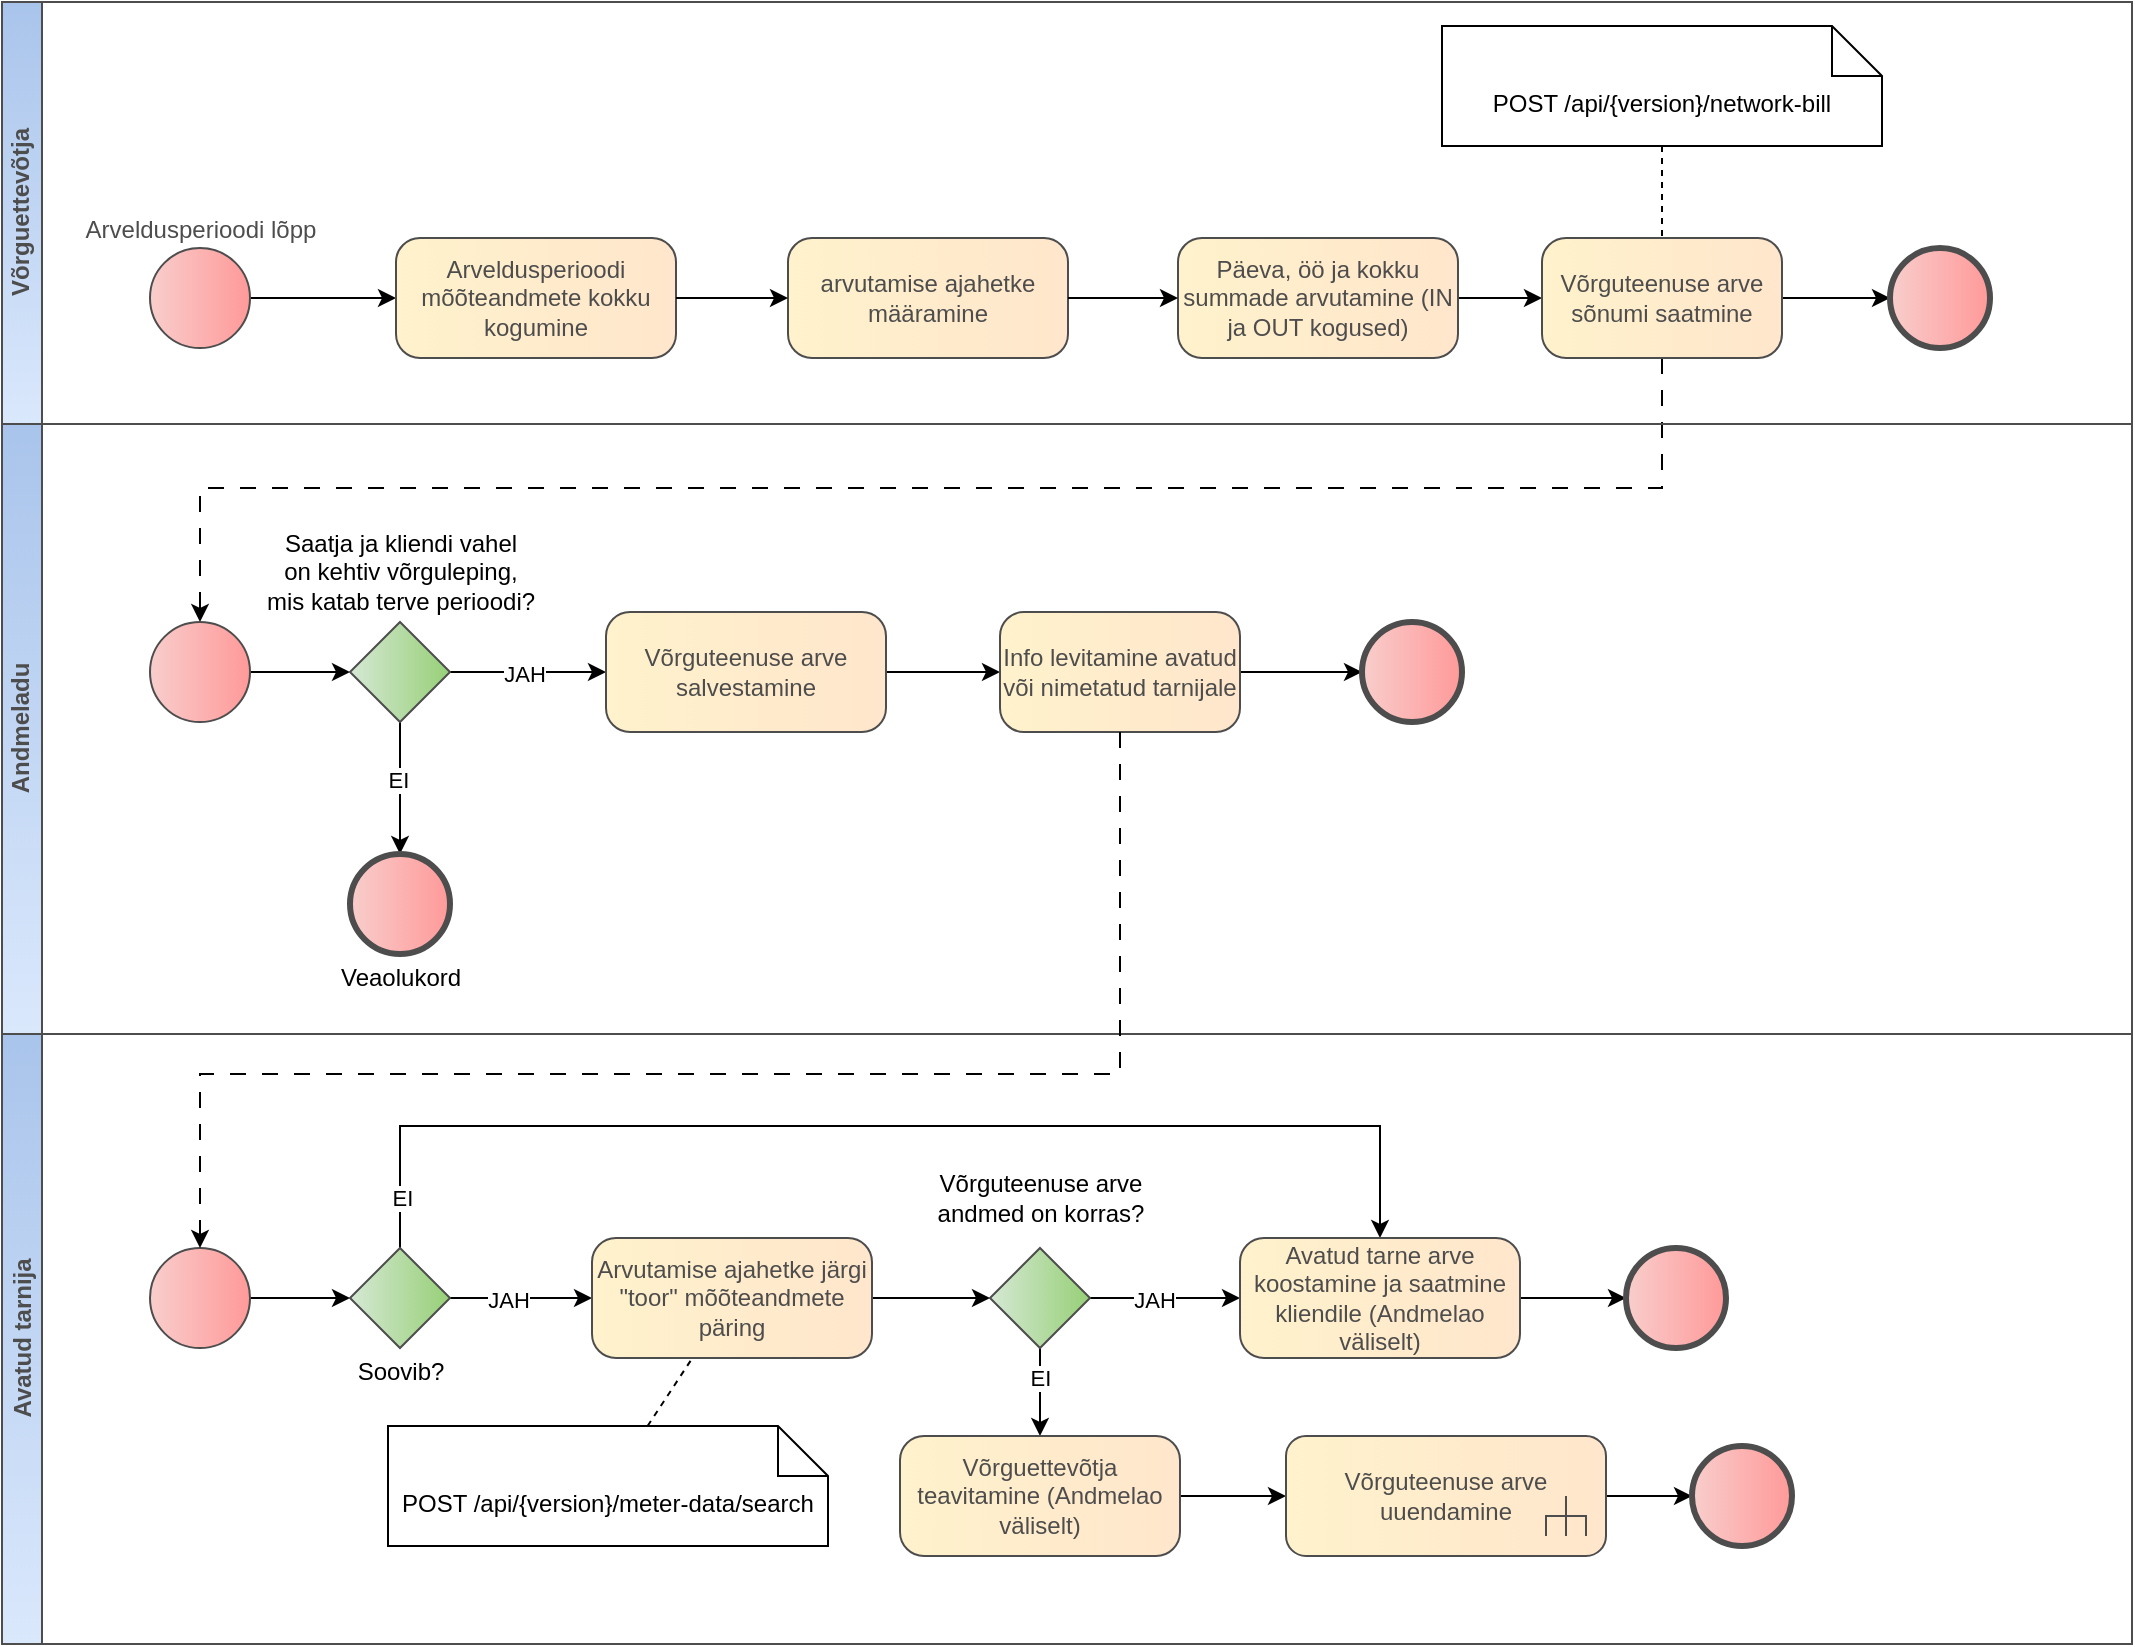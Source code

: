<mxfile version="22.1.21" type="device" pages="4">
  <diagram name="Võrguteenuse arve lisamine" id="epqDDJRNoG8ohlKFCGlC">
    <mxGraphModel dx="1995" dy="934" grid="0" gridSize="10" guides="1" tooltips="1" connect="1" arrows="1" fold="1" page="0" pageScale="1" pageWidth="827" pageHeight="1169" math="0" shadow="0">
      <root>
        <mxCell id="BvlB91Gfx74NmgQBcd4p-0" />
        <mxCell id="BvlB91Gfx74NmgQBcd4p-1" parent="BvlB91Gfx74NmgQBcd4p-0" />
        <mxCell id="BvlB91Gfx74NmgQBcd4p-2" style="edgeStyle=orthogonalEdgeStyle;rounded=0;orthogonalLoop=1;jettySize=auto;html=1;" edge="1" parent="BvlB91Gfx74NmgQBcd4p-1" source="BvlB91Gfx74NmgQBcd4p-3" target="BvlB91Gfx74NmgQBcd4p-5">
          <mxGeometry relative="1" as="geometry" />
        </mxCell>
        <mxCell id="BvlB91Gfx74NmgQBcd4p-3" value="Arveldusperioodi lõpp" style="points=[[0.145,0.145,0],[0.5,0,0],[0.855,0.145,0],[1,0.5,0],[0.855,0.855,0],[0.5,1,0],[0.145,0.855,0],[0,0.5,0]];shape=mxgraph.bpmn.event;html=1;verticalLabelPosition=top;labelBackgroundColor=#ffffff;verticalAlign=bottom;align=center;perimeter=ellipsePerimeter;outlineConnect=0;aspect=fixed;outline=standard;symbol=general;fontFamily=Helvetica;fontSize=12;fontColor=#4D4D4D;fillColor=#f8cecc;strokeColor=#4D4D4D;rounded=1;shadow=0;strokeWidth=1;gradientColor=#FF9999;gradientDirection=east;labelPosition=center;" vertex="1" parent="BvlB91Gfx74NmgQBcd4p-1">
          <mxGeometry x="-8" y="292" width="50" height="50" as="geometry" />
        </mxCell>
        <mxCell id="BvlB91Gfx74NmgQBcd4p-4" value="" style="edgeStyle=orthogonalEdgeStyle;rounded=0;orthogonalLoop=1;jettySize=auto;html=1;" edge="1" parent="BvlB91Gfx74NmgQBcd4p-1" source="BvlB91Gfx74NmgQBcd4p-26" target="BvlB91Gfx74NmgQBcd4p-8">
          <mxGeometry relative="1" as="geometry" />
        </mxCell>
        <mxCell id="BvlB91Gfx74NmgQBcd4p-5" value="Arveldusperioodi mõõteandmete kokku kogumine" style="rounded=1;whiteSpace=wrap;html=1;arcSize=20;fillColor=#fff2cc;strokeColor=#4D4D4D;shadow=0;fontColor=#4D4D4D;gradientColor=#FFE6CC;gradientDirection=east;glass=0;collapsible=0;backgroundOutline=0;enumerate=0;labelBackgroundColor=none;labelBorderColor=none;strokeWidth=1;" vertex="1" parent="BvlB91Gfx74NmgQBcd4p-1">
          <mxGeometry x="115" y="287" width="140" height="60" as="geometry">
            <mxRectangle x="340" y="420" width="90" height="30" as="alternateBounds" />
          </mxGeometry>
        </mxCell>
        <mxCell id="BvlB91Gfx74NmgQBcd4p-6" style="edgeStyle=orthogonalEdgeStyle;rounded=0;orthogonalLoop=1;jettySize=auto;html=1;" edge="1" parent="BvlB91Gfx74NmgQBcd4p-1" source="BvlB91Gfx74NmgQBcd4p-8" target="BvlB91Gfx74NmgQBcd4p-11">
          <mxGeometry relative="1" as="geometry" />
        </mxCell>
        <mxCell id="BvlB91Gfx74NmgQBcd4p-7" style="edgeStyle=orthogonalEdgeStyle;rounded=0;orthogonalLoop=1;jettySize=auto;html=1;dashed=1;dashPattern=8 8;" edge="1" parent="BvlB91Gfx74NmgQBcd4p-1" source="BvlB91Gfx74NmgQBcd4p-8" target="BvlB91Gfx74NmgQBcd4p-13">
          <mxGeometry relative="1" as="geometry">
            <Array as="points">
              <mxPoint x="748" y="412" />
              <mxPoint x="17" y="412" />
            </Array>
          </mxGeometry>
        </mxCell>
        <mxCell id="BvlB91Gfx74NmgQBcd4p-8" value="Võrguteenuse arve sõnumi saatmine" style="whiteSpace=wrap;html=1;fillColor=#fff2cc;strokeColor=#4D4D4D;fontColor=#4D4D4D;rounded=1;arcSize=20;shadow=0;gradientColor=#FFE6CC;gradientDirection=east;glass=0;labelBackgroundColor=none;labelBorderColor=none;strokeWidth=1;" vertex="1" parent="BvlB91Gfx74NmgQBcd4p-1">
          <mxGeometry x="688" y="287" width="120" height="60" as="geometry" />
        </mxCell>
        <mxCell id="BvlB91Gfx74NmgQBcd4p-9" style="rounded=0;orthogonalLoop=1;jettySize=auto;html=1;dashed=1;endArrow=none;endFill=0;" edge="1" parent="BvlB91Gfx74NmgQBcd4p-1" source="BvlB91Gfx74NmgQBcd4p-10" target="BvlB91Gfx74NmgQBcd4p-8">
          <mxGeometry relative="1" as="geometry" />
        </mxCell>
        <mxCell id="BvlB91Gfx74NmgQBcd4p-10" value="POST /api/{version}/network-bill" style="shape=note2;boundedLbl=1;whiteSpace=wrap;html=1;size=25;verticalAlign=top;align=center;" vertex="1" parent="BvlB91Gfx74NmgQBcd4p-1">
          <mxGeometry x="638" y="181" width="220" height="60" as="geometry" />
        </mxCell>
        <mxCell id="BvlB91Gfx74NmgQBcd4p-11" value="" style="points=[[0.145,0.145,0],[0.5,0,0],[0.855,0.145,0],[1,0.5,0],[0.855,0.855,0],[0.5,1,0],[0.145,0.855,0],[0,0.5,0]];shape=mxgraph.bpmn.event;html=1;verticalLabelPosition=top;labelBackgroundColor=#ffffff;verticalAlign=middle;align=center;perimeter=ellipsePerimeter;outlineConnect=0;aspect=fixed;outline=end;symbol=terminate2;fontFamily=Helvetica;fontSize=12;fontColor=#000000;fillColor=#f8cecc;strokeColor=#4D4D4D;rounded=1;shadow=0;strokeWidth=1;gradientColor=#FF9999;gradientDirection=east;spacing=0;spacingTop=0;spacingLeft=0;spacingBottom=0;labelPosition=center;" vertex="1" parent="BvlB91Gfx74NmgQBcd4p-1">
          <mxGeometry x="862" y="292" width="50" height="50" as="geometry" />
        </mxCell>
        <mxCell id="BvlB91Gfx74NmgQBcd4p-12" style="edgeStyle=orthogonalEdgeStyle;rounded=0;orthogonalLoop=1;jettySize=auto;html=1;" edge="1" parent="BvlB91Gfx74NmgQBcd4p-1" source="BvlB91Gfx74NmgQBcd4p-13" target="BvlB91Gfx74NmgQBcd4p-18">
          <mxGeometry relative="1" as="geometry">
            <mxPoint x="105" y="504" as="targetPoint" />
          </mxGeometry>
        </mxCell>
        <mxCell id="BvlB91Gfx74NmgQBcd4p-13" value="" style="points=[[0.145,0.145,0],[0.5,0,0],[0.855,0.145,0],[1,0.5,0],[0.855,0.855,0],[0.5,1,0],[0.145,0.855,0],[0,0.5,0]];shape=mxgraph.bpmn.event;html=1;verticalLabelPosition=bottom;labelBackgroundColor=#ffffff;verticalAlign=bottom;align=center;perimeter=ellipsePerimeter;outlineConnect=0;aspect=fixed;outline=standard;symbol=general;fontFamily=Helvetica;fontSize=12;fontColor=#4D4D4D;fillColor=#f8cecc;strokeColor=#4D4D4D;rounded=1;shadow=0;strokeWidth=1;gradientColor=#FF9999;gradientDirection=east;" vertex="1" parent="BvlB91Gfx74NmgQBcd4p-1">
          <mxGeometry x="-8" y="479" width="50" height="50" as="geometry" />
        </mxCell>
        <mxCell id="BvlB91Gfx74NmgQBcd4p-14" style="edgeStyle=orthogonalEdgeStyle;rounded=0;orthogonalLoop=1;jettySize=auto;html=1;" edge="1" parent="BvlB91Gfx74NmgQBcd4p-1" source="BvlB91Gfx74NmgQBcd4p-18" target="BvlB91Gfx74NmgQBcd4p-20">
          <mxGeometry relative="1" as="geometry">
            <mxPoint x="404" y="504" as="targetPoint" />
          </mxGeometry>
        </mxCell>
        <mxCell id="BvlB91Gfx74NmgQBcd4p-15" value="JAH" style="edgeLabel;html=1;align=center;verticalAlign=middle;resizable=0;points=[];" vertex="1" connectable="0" parent="BvlB91Gfx74NmgQBcd4p-14">
          <mxGeometry x="-0.057" relative="1" as="geometry">
            <mxPoint y="1" as="offset" />
          </mxGeometry>
        </mxCell>
        <mxCell id="BvlB91Gfx74NmgQBcd4p-16" style="edgeStyle=orthogonalEdgeStyle;rounded=0;orthogonalLoop=1;jettySize=auto;html=1;" edge="1" parent="BvlB91Gfx74NmgQBcd4p-1" source="BvlB91Gfx74NmgQBcd4p-18" target="BvlB91Gfx74NmgQBcd4p-21">
          <mxGeometry relative="1" as="geometry" />
        </mxCell>
        <mxCell id="BvlB91Gfx74NmgQBcd4p-17" value="EI" style="edgeLabel;html=1;align=center;verticalAlign=middle;resizable=0;points=[];" vertex="1" connectable="0" parent="BvlB91Gfx74NmgQBcd4p-16">
          <mxGeometry x="-0.114" y="-1" relative="1" as="geometry">
            <mxPoint as="offset" />
          </mxGeometry>
        </mxCell>
        <mxCell id="BvlB91Gfx74NmgQBcd4p-18" value="Saatja ja kliendi vahel&lt;br style=&quot;border-color: var(--border-color);&quot;&gt;on kehtiv võrguleping,&lt;br style=&quot;border-color: var(--border-color);&quot;&gt;mis katab terve perioodi?" style="points=[[0.25,0.25,0],[0.5,0,0],[0.75,0.25,0],[1,0.5,0],[0.75,0.75,0],[0.5,1,0],[0.25,0.75,0],[0,0.5,0]];shape=mxgraph.bpmn.gateway2;html=1;verticalLabelPosition=top;labelBackgroundColor=#ffffff;verticalAlign=middle;align=center;perimeter=rhombusPerimeter;outlineConnect=0;outline=none;symbol=none;fontFamily=Helvetica;fontSize=12;fontColor=#000000;fillColor=#D5E8D4;strokeColor=#4D4D4D;rounded=0;shadow=0;gradientColor=#97D077;gradientDirection=east;spacing=0;labelPosition=center;" vertex="1" parent="BvlB91Gfx74NmgQBcd4p-1">
          <mxGeometry x="92" y="479" width="50" height="50" as="geometry" />
        </mxCell>
        <mxCell id="BvlB91Gfx74NmgQBcd4p-19" value="" style="edgeStyle=orthogonalEdgeStyle;rounded=0;orthogonalLoop=1;jettySize=auto;html=1;" edge="1" parent="BvlB91Gfx74NmgQBcd4p-1" source="BvlB91Gfx74NmgQBcd4p-20" target="BvlB91Gfx74NmgQBcd4p-23">
          <mxGeometry relative="1" as="geometry" />
        </mxCell>
        <mxCell id="BvlB91Gfx74NmgQBcd4p-20" value="Võrguteenuse arve salvestamine" style="rounded=1;whiteSpace=wrap;html=1;arcSize=20;fillColor=#fff2cc;strokeColor=#4D4D4D;shadow=0;fontColor=#4D4D4D;gradientColor=#FFE6CC;gradientDirection=east;glass=0;collapsible=0;backgroundOutline=0;enumerate=0;labelBackgroundColor=none;labelBorderColor=none;strokeWidth=1;" vertex="1" parent="BvlB91Gfx74NmgQBcd4p-1">
          <mxGeometry x="220" y="474" width="140" height="60" as="geometry">
            <mxRectangle x="340" y="420" width="90" height="30" as="alternateBounds" />
          </mxGeometry>
        </mxCell>
        <mxCell id="BvlB91Gfx74NmgQBcd4p-21" value="Veaolukord" style="points=[[0.145,0.145,0],[0.5,0,0],[0.855,0.145,0],[1,0.5,0],[0.855,0.855,0],[0.5,1,0],[0.145,0.855,0],[0,0.5,0]];shape=mxgraph.bpmn.event;html=1;verticalLabelPosition=bottom;labelBackgroundColor=#ffffff;verticalAlign=top;align=center;perimeter=ellipsePerimeter;outlineConnect=0;aspect=fixed;outline=end;symbol=terminate2;fontFamily=Helvetica;fontSize=12;fontColor=#000000;fillColor=#f8cecc;strokeColor=#4D4D4D;rounded=1;shadow=0;strokeWidth=1;gradientColor=#FF9999;gradientDirection=east;spacing=0;spacingTop=0;spacingLeft=0;spacingBottom=0;labelPosition=center;" vertex="1" parent="BvlB91Gfx74NmgQBcd4p-1">
          <mxGeometry x="92" y="595" width="50" height="50" as="geometry" />
        </mxCell>
        <mxCell id="BvlB91Gfx74NmgQBcd4p-22" style="edgeStyle=orthogonalEdgeStyle;rounded=0;orthogonalLoop=1;jettySize=auto;html=1;" edge="1" parent="BvlB91Gfx74NmgQBcd4p-1" source="BvlB91Gfx74NmgQBcd4p-23" target="BvlB91Gfx74NmgQBcd4p-24">
          <mxGeometry relative="1" as="geometry" />
        </mxCell>
        <mxCell id="BvlB91Gfx74NmgQBcd4p-23" value="Info levitamine avatud või nimetatud tarnijale" style="whiteSpace=wrap;html=1;fillColor=#fff2cc;strokeColor=#4D4D4D;fontColor=#4D4D4D;rounded=1;arcSize=20;shadow=0;gradientColor=#FFE6CC;gradientDirection=east;glass=0;labelBackgroundColor=none;labelBorderColor=none;strokeWidth=1;" vertex="1" parent="BvlB91Gfx74NmgQBcd4p-1">
          <mxGeometry x="417" y="474" width="120" height="60" as="geometry" />
        </mxCell>
        <mxCell id="BvlB91Gfx74NmgQBcd4p-24" value="" style="points=[[0.145,0.145,0],[0.5,0,0],[0.855,0.145,0],[1,0.5,0],[0.855,0.855,0],[0.5,1,0],[0.145,0.855,0],[0,0.5,0]];shape=mxgraph.bpmn.event;html=1;verticalLabelPosition=top;labelBackgroundColor=#ffffff;verticalAlign=middle;align=center;perimeter=ellipsePerimeter;outlineConnect=0;aspect=fixed;outline=end;symbol=terminate2;fontFamily=Helvetica;fontSize=12;fontColor=#000000;fillColor=#f8cecc;strokeColor=#4D4D4D;rounded=1;shadow=0;strokeWidth=1;gradientColor=#FF9999;gradientDirection=east;spacing=0;spacingTop=0;spacingLeft=0;spacingBottom=0;labelPosition=center;" vertex="1" parent="BvlB91Gfx74NmgQBcd4p-1">
          <mxGeometry x="598" y="479" width="50" height="50" as="geometry" />
        </mxCell>
        <mxCell id="BvlB91Gfx74NmgQBcd4p-25" value="Võrguettevõtja" style="swimlane;html=1;horizontal=0;startSize=20;strokeColor=#4D4D4D;fillColor=#dae8fc;connectable=0;allowArrows=0;recursiveResize=0;fontColor=#4D4D4D;gradientColor=#A9C4EB;gradientDirection=north;rotation=0;" vertex="1" parent="BvlB91Gfx74NmgQBcd4p-1">
          <mxGeometry x="-82" y="169" width="1065" height="211" as="geometry" />
        </mxCell>
        <mxCell id="BvlB91Gfx74NmgQBcd4p-26" value="Päeva, öö ja kokku summade arvutamine (IN ja OUT kogused)" style="rounded=1;whiteSpace=wrap;html=1;arcSize=20;fillColor=#fff2cc;strokeColor=#4D4D4D;shadow=0;fontColor=#4D4D4D;gradientColor=#FFE6CC;gradientDirection=east;glass=0;collapsible=0;backgroundOutline=0;enumerate=0;labelBackgroundColor=none;labelBorderColor=none;strokeWidth=1;" vertex="1" parent="BvlB91Gfx74NmgQBcd4p-25">
          <mxGeometry x="588" y="118" width="140" height="60" as="geometry">
            <mxRectangle x="340" y="420" width="90" height="30" as="alternateBounds" />
          </mxGeometry>
        </mxCell>
        <mxCell id="BvlB91Gfx74NmgQBcd4p-27" value="arvutamise ajahetke määramine" style="rounded=1;whiteSpace=wrap;html=1;arcSize=20;fillColor=#fff2cc;strokeColor=#4D4D4D;shadow=0;fontColor=#4D4D4D;gradientColor=#FFE6CC;gradientDirection=east;glass=0;collapsible=0;backgroundOutline=0;enumerate=0;labelBackgroundColor=none;labelBorderColor=none;strokeWidth=1;" vertex="1" parent="BvlB91Gfx74NmgQBcd4p-25">
          <mxGeometry x="393" y="118" width="140" height="60" as="geometry">
            <mxRectangle x="340" y="420" width="90" height="30" as="alternateBounds" />
          </mxGeometry>
        </mxCell>
        <mxCell id="BvlB91Gfx74NmgQBcd4p-28" value="" style="edgeStyle=orthogonalEdgeStyle;rounded=0;orthogonalLoop=1;jettySize=auto;html=1;" edge="1" parent="BvlB91Gfx74NmgQBcd4p-25" source="BvlB91Gfx74NmgQBcd4p-27" target="BvlB91Gfx74NmgQBcd4p-26">
          <mxGeometry relative="1" as="geometry">
            <mxPoint x="337" y="148" as="sourcePoint" />
            <mxPoint x="560" y="148" as="targetPoint" />
          </mxGeometry>
        </mxCell>
        <mxCell id="BvlB91Gfx74NmgQBcd4p-29" value="Andmeladu" style="swimlane;html=1;horizontal=0;startSize=20;strokeColor=#4D4D4D;fillColor=#dae8fc;connectable=0;allowArrows=0;recursiveResize=0;fontColor=#4D4D4D;gradientColor=#A9C4EB;gradientDirection=north;rotation=0;" vertex="1" parent="BvlB91Gfx74NmgQBcd4p-1">
          <mxGeometry x="-82" y="380" width="1065" height="305" as="geometry" />
        </mxCell>
        <mxCell id="BvlB91Gfx74NmgQBcd4p-30" value="" style="edgeStyle=orthogonalEdgeStyle;rounded=0;orthogonalLoop=1;jettySize=auto;html=1;" edge="1" parent="BvlB91Gfx74NmgQBcd4p-1" source="BvlB91Gfx74NmgQBcd4p-5" target="BvlB91Gfx74NmgQBcd4p-27">
          <mxGeometry relative="1" as="geometry">
            <mxPoint x="255" y="317" as="sourcePoint" />
            <mxPoint x="506" y="317" as="targetPoint" />
          </mxGeometry>
        </mxCell>
        <mxCell id="BvlB91Gfx74NmgQBcd4p-31" value="Avatud tarnija" style="swimlane;html=1;horizontal=0;startSize=20;strokeColor=#4D4D4D;fillColor=#dae8fc;connectable=0;allowArrows=0;recursiveResize=0;fontColor=#4D4D4D;gradientColor=#A9C4EB;gradientDirection=north;rotation=0;" vertex="1" parent="BvlB91Gfx74NmgQBcd4p-1">
          <mxGeometry x="-82" y="685" width="1065" height="305" as="geometry" />
        </mxCell>
        <mxCell id="BvlB91Gfx74NmgQBcd4p-32" style="edgeStyle=orthogonalEdgeStyle;rounded=0;orthogonalLoop=1;jettySize=auto;html=1;" edge="1" parent="BvlB91Gfx74NmgQBcd4p-1" source="BvlB91Gfx74NmgQBcd4p-33" target="BvlB91Gfx74NmgQBcd4p-39">
          <mxGeometry relative="1" as="geometry" />
        </mxCell>
        <mxCell id="BvlB91Gfx74NmgQBcd4p-33" value="" style="points=[[0.145,0.145,0],[0.5,0,0],[0.855,0.145,0],[1,0.5,0],[0.855,0.855,0],[0.5,1,0],[0.145,0.855,0],[0,0.5,0]];shape=mxgraph.bpmn.event;html=1;verticalLabelPosition=bottom;labelBackgroundColor=#ffffff;verticalAlign=bottom;align=center;perimeter=ellipsePerimeter;outlineConnect=0;aspect=fixed;outline=standard;symbol=general;fontFamily=Helvetica;fontSize=12;fontColor=#4D4D4D;fillColor=#f8cecc;strokeColor=#4D4D4D;rounded=1;shadow=0;strokeWidth=1;gradientColor=#FF9999;gradientDirection=east;" vertex="1" parent="BvlB91Gfx74NmgQBcd4p-1">
          <mxGeometry x="-8" y="792" width="50" height="50" as="geometry" />
        </mxCell>
        <mxCell id="BvlB91Gfx74NmgQBcd4p-34" style="edgeStyle=orthogonalEdgeStyle;rounded=0;orthogonalLoop=1;jettySize=auto;html=1;entryX=0.5;entryY=0;entryDx=0;entryDy=0;entryPerimeter=0;dashed=1;dashPattern=8 8;" edge="1" parent="BvlB91Gfx74NmgQBcd4p-1" source="BvlB91Gfx74NmgQBcd4p-23" target="BvlB91Gfx74NmgQBcd4p-33">
          <mxGeometry relative="1" as="geometry">
            <Array as="points">
              <mxPoint x="477" y="705" />
              <mxPoint x="17" y="705" />
            </Array>
          </mxGeometry>
        </mxCell>
        <mxCell id="BvlB91Gfx74NmgQBcd4p-35" style="edgeStyle=orthogonalEdgeStyle;rounded=0;orthogonalLoop=1;jettySize=auto;html=1;" edge="1" parent="BvlB91Gfx74NmgQBcd4p-1" source="BvlB91Gfx74NmgQBcd4p-39" target="BvlB91Gfx74NmgQBcd4p-41">
          <mxGeometry relative="1" as="geometry" />
        </mxCell>
        <mxCell id="BvlB91Gfx74NmgQBcd4p-36" value="JAH" style="edgeLabel;html=1;align=center;verticalAlign=middle;resizable=0;points=[];" vertex="1" connectable="0" parent="BvlB91Gfx74NmgQBcd4p-35">
          <mxGeometry x="-0.194" y="-1" relative="1" as="geometry">
            <mxPoint as="offset" />
          </mxGeometry>
        </mxCell>
        <mxCell id="BvlB91Gfx74NmgQBcd4p-37" style="edgeStyle=orthogonalEdgeStyle;rounded=0;orthogonalLoop=1;jettySize=auto;html=1;" edge="1" parent="BvlB91Gfx74NmgQBcd4p-1" source="BvlB91Gfx74NmgQBcd4p-39" target="BvlB91Gfx74NmgQBcd4p-48">
          <mxGeometry relative="1" as="geometry">
            <Array as="points">
              <mxPoint x="117" y="731" />
              <mxPoint x="607" y="731" />
            </Array>
          </mxGeometry>
        </mxCell>
        <mxCell id="BvlB91Gfx74NmgQBcd4p-38" value="EI" style="edgeLabel;html=1;align=center;verticalAlign=middle;resizable=0;points=[];" vertex="1" connectable="0" parent="BvlB91Gfx74NmgQBcd4p-37">
          <mxGeometry x="-0.916" y="-1" relative="1" as="geometry">
            <mxPoint as="offset" />
          </mxGeometry>
        </mxCell>
        <mxCell id="BvlB91Gfx74NmgQBcd4p-39" value="Soovib?" style="points=[[0.25,0.25,0],[0.5,0,0],[0.75,0.25,0],[1,0.5,0],[0.75,0.75,0],[0.5,1,0],[0.25,0.75,0],[0,0.5,0]];shape=mxgraph.bpmn.gateway2;html=1;verticalLabelPosition=bottom;labelBackgroundColor=#ffffff;verticalAlign=top;align=center;perimeter=rhombusPerimeter;outlineConnect=0;outline=none;symbol=none;fontFamily=Helvetica;fontSize=12;fontColor=#000000;fillColor=#D5E8D4;strokeColor=#4D4D4D;rounded=0;shadow=0;gradientColor=#97D077;gradientDirection=east;spacing=0;labelPosition=center;" vertex="1" parent="BvlB91Gfx74NmgQBcd4p-1">
          <mxGeometry x="92" y="792" width="50" height="50" as="geometry" />
        </mxCell>
        <mxCell id="BvlB91Gfx74NmgQBcd4p-40" style="edgeStyle=orthogonalEdgeStyle;rounded=0;orthogonalLoop=1;jettySize=auto;html=1;" edge="1" parent="BvlB91Gfx74NmgQBcd4p-1" source="BvlB91Gfx74NmgQBcd4p-41" target="BvlB91Gfx74NmgQBcd4p-46">
          <mxGeometry relative="1" as="geometry" />
        </mxCell>
        <mxCell id="BvlB91Gfx74NmgQBcd4p-41" value="Arvutamise ajahetke järgi &quot;toor&quot; mõõteandmete päring" style="rounded=1;whiteSpace=wrap;html=1;arcSize=20;fillColor=#fff2cc;strokeColor=#4D4D4D;shadow=0;fontColor=#4D4D4D;gradientColor=#FFE6CC;gradientDirection=east;glass=0;collapsible=0;backgroundOutline=0;enumerate=0;labelBackgroundColor=none;labelBorderColor=none;strokeWidth=1;" vertex="1" parent="BvlB91Gfx74NmgQBcd4p-1">
          <mxGeometry x="213" y="787" width="140" height="60" as="geometry">
            <mxRectangle x="340" y="420" width="90" height="30" as="alternateBounds" />
          </mxGeometry>
        </mxCell>
        <mxCell id="BvlB91Gfx74NmgQBcd4p-42" style="edgeStyle=orthogonalEdgeStyle;rounded=0;orthogonalLoop=1;jettySize=auto;html=1;" edge="1" parent="BvlB91Gfx74NmgQBcd4p-1" source="BvlB91Gfx74NmgQBcd4p-46" target="BvlB91Gfx74NmgQBcd4p-48">
          <mxGeometry relative="1" as="geometry" />
        </mxCell>
        <mxCell id="BvlB91Gfx74NmgQBcd4p-43" value="JAH" style="edgeLabel;html=1;align=center;verticalAlign=middle;resizable=0;points=[];" vertex="1" connectable="0" parent="BvlB91Gfx74NmgQBcd4p-42">
          <mxGeometry x="-0.152" y="-1" relative="1" as="geometry">
            <mxPoint as="offset" />
          </mxGeometry>
        </mxCell>
        <mxCell id="BvlB91Gfx74NmgQBcd4p-44" style="edgeStyle=orthogonalEdgeStyle;rounded=0;orthogonalLoop=1;jettySize=auto;html=1;" edge="1" parent="BvlB91Gfx74NmgQBcd4p-1" source="BvlB91Gfx74NmgQBcd4p-46" target="BvlB91Gfx74NmgQBcd4p-51">
          <mxGeometry relative="1" as="geometry">
            <Array as="points">
              <mxPoint x="437" y="917" />
            </Array>
          </mxGeometry>
        </mxCell>
        <mxCell id="BvlB91Gfx74NmgQBcd4p-45" value="EI" style="edgeLabel;html=1;align=center;verticalAlign=middle;resizable=0;points=[];" vertex="1" connectable="0" parent="BvlB91Gfx74NmgQBcd4p-44">
          <mxGeometry x="-0.682" y="2" relative="1" as="geometry">
            <mxPoint x="-2" y="8" as="offset" />
          </mxGeometry>
        </mxCell>
        <mxCell id="BvlB91Gfx74NmgQBcd4p-46" value="Võrguteenuse arve&lt;br&gt;andmed on korras?" style="points=[[0.25,0.25,0],[0.5,0,0],[0.75,0.25,0],[1,0.5,0],[0.75,0.75,0],[0.5,1,0],[0.25,0.75,0],[0,0.5,0]];shape=mxgraph.bpmn.gateway2;html=1;verticalLabelPosition=top;labelBackgroundColor=#ffffff;verticalAlign=middle;align=center;perimeter=rhombusPerimeter;outlineConnect=0;outline=none;symbol=none;fontFamily=Helvetica;fontSize=12;fontColor=#000000;fillColor=#D5E8D4;strokeColor=#4D4D4D;rounded=0;shadow=0;gradientColor=#97D077;gradientDirection=east;spacing=0;labelPosition=center;" vertex="1" parent="BvlB91Gfx74NmgQBcd4p-1">
          <mxGeometry x="412" y="792" width="50" height="50" as="geometry" />
        </mxCell>
        <mxCell id="BvlB91Gfx74NmgQBcd4p-47" style="edgeStyle=orthogonalEdgeStyle;rounded=0;orthogonalLoop=1;jettySize=auto;html=1;" edge="1" parent="BvlB91Gfx74NmgQBcd4p-1" source="BvlB91Gfx74NmgQBcd4p-48" target="BvlB91Gfx74NmgQBcd4p-49">
          <mxGeometry relative="1" as="geometry" />
        </mxCell>
        <mxCell id="BvlB91Gfx74NmgQBcd4p-48" value="Avatud tarne arve koostamine ja saatmine kliendile (Andmelao väliselt)" style="rounded=1;whiteSpace=wrap;html=1;arcSize=20;fillColor=#fff2cc;strokeColor=#4D4D4D;shadow=0;fontColor=#4D4D4D;gradientColor=#FFE6CC;gradientDirection=east;glass=0;collapsible=0;backgroundOutline=0;enumerate=0;labelBackgroundColor=none;labelBorderColor=none;strokeWidth=1;" vertex="1" parent="BvlB91Gfx74NmgQBcd4p-1">
          <mxGeometry x="537" y="787" width="140" height="60" as="geometry">
            <mxRectangle x="340" y="420" width="90" height="30" as="alternateBounds" />
          </mxGeometry>
        </mxCell>
        <mxCell id="BvlB91Gfx74NmgQBcd4p-49" value="" style="points=[[0.145,0.145,0],[0.5,0,0],[0.855,0.145,0],[1,0.5,0],[0.855,0.855,0],[0.5,1,0],[0.145,0.855,0],[0,0.5,0]];shape=mxgraph.bpmn.event;html=1;verticalLabelPosition=top;labelBackgroundColor=#ffffff;verticalAlign=middle;align=center;perimeter=ellipsePerimeter;outlineConnect=0;aspect=fixed;outline=end;symbol=terminate2;fontFamily=Helvetica;fontSize=12;fontColor=#000000;fillColor=#f8cecc;strokeColor=#4D4D4D;rounded=1;shadow=0;strokeWidth=1;gradientColor=#FF9999;gradientDirection=east;spacing=0;spacingTop=0;spacingLeft=0;spacingBottom=0;labelPosition=center;" vertex="1" parent="BvlB91Gfx74NmgQBcd4p-1">
          <mxGeometry x="730" y="792" width="50" height="50" as="geometry" />
        </mxCell>
        <mxCell id="BvlB91Gfx74NmgQBcd4p-50" style="edgeStyle=orthogonalEdgeStyle;rounded=0;orthogonalLoop=1;jettySize=auto;html=1;" edge="1" parent="BvlB91Gfx74NmgQBcd4p-1" source="BvlB91Gfx74NmgQBcd4p-51" target="BvlB91Gfx74NmgQBcd4p-53">
          <mxGeometry relative="1" as="geometry" />
        </mxCell>
        <mxCell id="BvlB91Gfx74NmgQBcd4p-51" value="Võrguettevõtja teavitamine (Andmelao väliselt)" style="rounded=1;whiteSpace=wrap;html=1;arcSize=20;fillColor=#fff2cc;strokeColor=#4D4D4D;shadow=0;fontColor=#4D4D4D;gradientColor=#FFE6CC;gradientDirection=east;glass=0;collapsible=0;backgroundOutline=0;enumerate=0;labelBackgroundColor=none;labelBorderColor=none;strokeWidth=1;" vertex="1" parent="BvlB91Gfx74NmgQBcd4p-1">
          <mxGeometry x="367" y="886" width="140" height="60" as="geometry">
            <mxRectangle x="340" y="420" width="90" height="30" as="alternateBounds" />
          </mxGeometry>
        </mxCell>
        <mxCell id="BvlB91Gfx74NmgQBcd4p-52" style="edgeStyle=orthogonalEdgeStyle;rounded=0;orthogonalLoop=1;jettySize=auto;html=1;" edge="1" parent="BvlB91Gfx74NmgQBcd4p-1" source="BvlB91Gfx74NmgQBcd4p-53" target="BvlB91Gfx74NmgQBcd4p-54">
          <mxGeometry relative="1" as="geometry" />
        </mxCell>
        <mxCell id="BvlB91Gfx74NmgQBcd4p-53" value="Võrguteenuse arve uuendamine" style="html=1;shape=mxgraph.sysml.callBehAct;whiteSpace=wrap;align=center;strokeColor=#4D4D4D;fillColor=#fff2cc;rounded=1;arcSize=40;shadow=0;spacingLeft=20;spacingRight=20;fontColor=#4D4D4D;gradientColor=#FFE6CC;gradientDirection=east;glass=0;labelBackgroundColor=none;labelBorderColor=none;" vertex="1" parent="BvlB91Gfx74NmgQBcd4p-1">
          <mxGeometry x="560" y="886" width="160" height="60" as="geometry" />
        </mxCell>
        <mxCell id="BvlB91Gfx74NmgQBcd4p-54" value="" style="points=[[0.145,0.145,0],[0.5,0,0],[0.855,0.145,0],[1,0.5,0],[0.855,0.855,0],[0.5,1,0],[0.145,0.855,0],[0,0.5,0]];shape=mxgraph.bpmn.event;html=1;verticalLabelPosition=top;labelBackgroundColor=#ffffff;verticalAlign=middle;align=center;perimeter=ellipsePerimeter;outlineConnect=0;aspect=fixed;outline=end;symbol=terminate2;fontFamily=Helvetica;fontSize=12;fontColor=#000000;fillColor=#f8cecc;strokeColor=#4D4D4D;rounded=1;shadow=0;strokeWidth=1;gradientColor=#FF9999;gradientDirection=east;spacing=0;spacingTop=0;spacingLeft=0;spacingBottom=0;labelPosition=center;" vertex="1" parent="BvlB91Gfx74NmgQBcd4p-1">
          <mxGeometry x="763" y="891" width="50" height="50" as="geometry" />
        </mxCell>
        <mxCell id="BvlB91Gfx74NmgQBcd4p-55" style="rounded=0;orthogonalLoop=1;jettySize=auto;html=1;dashed=1;endArrow=none;endFill=0;" edge="1" parent="BvlB91Gfx74NmgQBcd4p-1" source="BvlB91Gfx74NmgQBcd4p-56" target="BvlB91Gfx74NmgQBcd4p-41">
          <mxGeometry relative="1" as="geometry">
            <mxPoint x="261" y="1137" as="targetPoint" />
          </mxGeometry>
        </mxCell>
        <mxCell id="BvlB91Gfx74NmgQBcd4p-56" value="POST /api/{version}/meter-data/search" style="shape=note2;boundedLbl=1;whiteSpace=wrap;html=1;size=25;verticalAlign=top;align=center;" vertex="1" parent="BvlB91Gfx74NmgQBcd4p-1">
          <mxGeometry x="111" y="881" width="220" height="60" as="geometry" />
        </mxCell>
      </root>
    </mxGraphModel>
  </diagram>
  <diagram name="Add netwok bill" id="DDoP6Fsjl3KzwpnRmX7w">
    <mxGraphModel dx="2128" dy="1012" grid="0" gridSize="10" guides="1" tooltips="1" connect="1" arrows="1" fold="1" page="0" pageScale="1" pageWidth="827" pageHeight="1169" math="0" shadow="0">
      <root>
        <mxCell id="0" />
        <mxCell id="1" parent="0" />
        <mxCell id="a2_tBJuXNSL8kSlxfO16-1" style="edgeStyle=orthogonalEdgeStyle;rounded=0;orthogonalLoop=1;jettySize=auto;html=1;" edge="1" parent="1" source="a2_tBJuXNSL8kSlxfO16-2" target="a2_tBJuXNSL8kSlxfO16-4">
          <mxGeometry relative="1" as="geometry" />
        </mxCell>
        <mxCell id="a2_tBJuXNSL8kSlxfO16-2" value="End of billing period&lt;br&gt;arrives" style="points=[[0.145,0.145,0],[0.5,0,0],[0.855,0.145,0],[1,0.5,0],[0.855,0.855,0],[0.5,1,0],[0.145,0.855,0],[0,0.5,0]];shape=mxgraph.bpmn.event;html=1;verticalLabelPosition=top;labelBackgroundColor=#ffffff;verticalAlign=bottom;align=center;perimeter=ellipsePerimeter;outlineConnect=0;aspect=fixed;outline=standard;symbol=general;fontFamily=Helvetica;fontSize=12;fontColor=#4D4D4D;fillColor=#f8cecc;strokeColor=#4D4D4D;rounded=1;shadow=0;strokeWidth=1;gradientColor=#FF9999;gradientDirection=east;labelPosition=center;" vertex="1" parent="1">
          <mxGeometry x="-8" y="292" width="50" height="50" as="geometry" />
        </mxCell>
        <mxCell id="a2_tBJuXNSL8kSlxfO16-3" value="" style="edgeStyle=orthogonalEdgeStyle;rounded=0;orthogonalLoop=1;jettySize=auto;html=1;" edge="1" parent="1" source="a2_tBJuXNSL8kSlxfO16-40" target="a2_tBJuXNSL8kSlxfO16-6">
          <mxGeometry relative="1" as="geometry" />
        </mxCell>
        <mxCell id="a2_tBJuXNSL8kSlxfO16-4" value="Gather metering data of metering point for billing period" style="rounded=1;whiteSpace=wrap;html=1;arcSize=20;fillColor=#fff2cc;strokeColor=#4D4D4D;shadow=0;fontColor=#4D4D4D;gradientColor=#FFE6CC;gradientDirection=east;glass=0;collapsible=0;backgroundOutline=0;enumerate=0;labelBackgroundColor=none;labelBorderColor=none;strokeWidth=1;" vertex="1" parent="1">
          <mxGeometry x="115" y="287" width="140" height="60" as="geometry">
            <mxRectangle x="340" y="420" width="90" height="30" as="alternateBounds" />
          </mxGeometry>
        </mxCell>
        <mxCell id="a2_tBJuXNSL8kSlxfO16-5" style="edgeStyle=orthogonalEdgeStyle;rounded=0;orthogonalLoop=1;jettySize=auto;html=1;" edge="1" parent="1" source="a2_tBJuXNSL8kSlxfO16-6" target="a2_tBJuXNSL8kSlxfO16-9">
          <mxGeometry relative="1" as="geometry" />
        </mxCell>
        <mxCell id="a2_tBJuXNSL8kSlxfO16-42" style="edgeStyle=orthogonalEdgeStyle;rounded=0;orthogonalLoop=1;jettySize=auto;html=1;dashed=1;dashPattern=8 8;" edge="1" parent="1" source="a2_tBJuXNSL8kSlxfO16-6" target="a2_tBJuXNSL8kSlxfO16-11">
          <mxGeometry relative="1" as="geometry">
            <Array as="points">
              <mxPoint x="538" y="412" />
              <mxPoint x="17" y="412" />
            </Array>
          </mxGeometry>
        </mxCell>
        <mxCell id="a2_tBJuXNSL8kSlxfO16-6" value="Send network bill message" style="whiteSpace=wrap;html=1;fillColor=#fff2cc;strokeColor=#4D4D4D;fontColor=#4D4D4D;rounded=1;arcSize=20;shadow=0;gradientColor=#FFE6CC;gradientDirection=east;glass=0;labelBackgroundColor=none;labelBorderColor=none;strokeWidth=1;" vertex="1" parent="1">
          <mxGeometry x="688" y="287" width="120" height="60" as="geometry" />
        </mxCell>
        <mxCell id="a2_tBJuXNSL8kSlxfO16-7" style="rounded=0;orthogonalLoop=1;jettySize=auto;html=1;dashed=1;endArrow=none;endFill=0;" edge="1" parent="1" source="a2_tBJuXNSL8kSlxfO16-8" target="a2_tBJuXNSL8kSlxfO16-6">
          <mxGeometry relative="1" as="geometry" />
        </mxCell>
        <mxCell id="a2_tBJuXNSL8kSlxfO16-8" value="POST /api/{version}/network-bill" style="shape=note2;boundedLbl=1;whiteSpace=wrap;html=1;size=25;verticalAlign=top;align=center;" vertex="1" parent="1">
          <mxGeometry x="638" y="181" width="220" height="60" as="geometry" />
        </mxCell>
        <mxCell id="a2_tBJuXNSL8kSlxfO16-9" value="" style="points=[[0.145,0.145,0],[0.5,0,0],[0.855,0.145,0],[1,0.5,0],[0.855,0.855,0],[0.5,1,0],[0.145,0.855,0],[0,0.5,0]];shape=mxgraph.bpmn.event;html=1;verticalLabelPosition=top;labelBackgroundColor=#ffffff;verticalAlign=middle;align=center;perimeter=ellipsePerimeter;outlineConnect=0;aspect=fixed;outline=end;symbol=terminate2;fontFamily=Helvetica;fontSize=12;fontColor=#000000;fillColor=#f8cecc;strokeColor=#4D4D4D;rounded=1;shadow=0;strokeWidth=1;gradientColor=#FF9999;gradientDirection=east;spacing=0;spacingTop=0;spacingLeft=0;spacingBottom=0;labelPosition=center;" vertex="1" parent="1">
          <mxGeometry x="862" y="292" width="50" height="50" as="geometry" />
        </mxCell>
        <mxCell id="a2_tBJuXNSL8kSlxfO16-10" style="edgeStyle=orthogonalEdgeStyle;rounded=0;orthogonalLoop=1;jettySize=auto;html=1;" edge="1" parent="1" source="a2_tBJuXNSL8kSlxfO16-11" target="a2_tBJuXNSL8kSlxfO16-17">
          <mxGeometry relative="1" as="geometry">
            <mxPoint x="105" y="504" as="targetPoint" />
          </mxGeometry>
        </mxCell>
        <mxCell id="a2_tBJuXNSL8kSlxfO16-11" value="" style="points=[[0.145,0.145,0],[0.5,0,0],[0.855,0.145,0],[1,0.5,0],[0.855,0.855,0],[0.5,1,0],[0.145,0.855,0],[0,0.5,0]];shape=mxgraph.bpmn.event;html=1;verticalLabelPosition=bottom;labelBackgroundColor=#ffffff;verticalAlign=bottom;align=center;perimeter=ellipsePerimeter;outlineConnect=0;aspect=fixed;outline=standard;symbol=general;fontFamily=Helvetica;fontSize=12;fontColor=#4D4D4D;fillColor=#f8cecc;strokeColor=#4D4D4D;rounded=1;shadow=0;strokeWidth=1;gradientColor=#FF9999;gradientDirection=east;" vertex="1" parent="1">
          <mxGeometry x="-8" y="479" width="50" height="50" as="geometry" />
        </mxCell>
        <mxCell id="a2_tBJuXNSL8kSlxfO16-15" style="edgeStyle=orthogonalEdgeStyle;rounded=0;orthogonalLoop=1;jettySize=auto;html=1;" edge="1" parent="1" source="a2_tBJuXNSL8kSlxfO16-17" target="a2_tBJuXNSL8kSlxfO16-29">
          <mxGeometry relative="1" as="geometry">
            <mxPoint x="404" y="504" as="targetPoint" />
          </mxGeometry>
        </mxCell>
        <mxCell id="a2_tBJuXNSL8kSlxfO16-16" value="YES" style="edgeLabel;html=1;align=center;verticalAlign=middle;resizable=0;points=[];" vertex="1" connectable="0" parent="a2_tBJuXNSL8kSlxfO16-15">
          <mxGeometry x="-0.057" relative="1" as="geometry">
            <mxPoint y="1" as="offset" />
          </mxGeometry>
        </mxCell>
        <mxCell id="a2_tBJuXNSL8kSlxfO16-43" style="edgeStyle=orthogonalEdgeStyle;rounded=0;orthogonalLoop=1;jettySize=auto;html=1;" edge="1" parent="1" source="a2_tBJuXNSL8kSlxfO16-17" target="a2_tBJuXNSL8kSlxfO16-30">
          <mxGeometry relative="1" as="geometry" />
        </mxCell>
        <mxCell id="a2_tBJuXNSL8kSlxfO16-44" value="NO" style="edgeLabel;html=1;align=center;verticalAlign=middle;resizable=0;points=[];" vertex="1" connectable="0" parent="a2_tBJuXNSL8kSlxfO16-43">
          <mxGeometry x="-0.114" y="-1" relative="1" as="geometry">
            <mxPoint as="offset" />
          </mxGeometry>
        </mxCell>
        <mxCell id="a2_tBJuXNSL8kSlxfO16-17" value="Customer and sender&lt;br&gt;have grid agreement&lt;br&gt;for the whole period?" style="points=[[0.25,0.25,0],[0.5,0,0],[0.75,0.25,0],[1,0.5,0],[0.75,0.75,0],[0.5,1,0],[0.25,0.75,0],[0,0.5,0]];shape=mxgraph.bpmn.gateway2;html=1;verticalLabelPosition=top;labelBackgroundColor=#ffffff;verticalAlign=middle;align=center;perimeter=rhombusPerimeter;outlineConnect=0;outline=none;symbol=none;fontFamily=Helvetica;fontSize=12;fontColor=#000000;fillColor=#D5E8D4;strokeColor=#4D4D4D;rounded=0;shadow=0;gradientColor=#97D077;gradientDirection=east;spacing=0;labelPosition=center;" vertex="1" parent="1">
          <mxGeometry x="92" y="479" width="50" height="50" as="geometry" />
        </mxCell>
        <mxCell id="a2_tBJuXNSL8kSlxfO16-28" value="" style="edgeStyle=orthogonalEdgeStyle;rounded=0;orthogonalLoop=1;jettySize=auto;html=1;" edge="1" parent="1" source="a2_tBJuXNSL8kSlxfO16-29" target="a2_tBJuXNSL8kSlxfO16-36">
          <mxGeometry relative="1" as="geometry" />
        </mxCell>
        <mxCell id="a2_tBJuXNSL8kSlxfO16-29" value="Save network bill" style="rounded=1;whiteSpace=wrap;html=1;arcSize=20;fillColor=#fff2cc;strokeColor=#4D4D4D;shadow=0;fontColor=#4D4D4D;gradientColor=#FFE6CC;gradientDirection=east;glass=0;collapsible=0;backgroundOutline=0;enumerate=0;labelBackgroundColor=none;labelBorderColor=none;strokeWidth=1;" vertex="1" parent="1">
          <mxGeometry x="220" y="474" width="140" height="60" as="geometry">
            <mxRectangle x="340" y="420" width="90" height="30" as="alternateBounds" />
          </mxGeometry>
        </mxCell>
        <mxCell id="a2_tBJuXNSL8kSlxfO16-30" value="Error" style="points=[[0.145,0.145,0],[0.5,0,0],[0.855,0.145,0],[1,0.5,0],[0.855,0.855,0],[0.5,1,0],[0.145,0.855,0],[0,0.5,0]];shape=mxgraph.bpmn.event;html=1;verticalLabelPosition=bottom;labelBackgroundColor=#ffffff;verticalAlign=top;align=center;perimeter=ellipsePerimeter;outlineConnect=0;aspect=fixed;outline=end;symbol=terminate2;fontFamily=Helvetica;fontSize=12;fontColor=#000000;fillColor=#f8cecc;strokeColor=#4D4D4D;rounded=1;shadow=0;strokeWidth=1;gradientColor=#FF9999;gradientDirection=east;spacing=0;spacingTop=0;spacingLeft=0;spacingBottom=0;labelPosition=center;" vertex="1" parent="1">
          <mxGeometry x="92" y="595" width="50" height="50" as="geometry" />
        </mxCell>
        <mxCell id="a2_tBJuXNSL8kSlxfO16-35" style="edgeStyle=orthogonalEdgeStyle;rounded=0;orthogonalLoop=1;jettySize=auto;html=1;" edge="1" parent="1" source="a2_tBJuXNSL8kSlxfO16-36" target="a2_tBJuXNSL8kSlxfO16-37">
          <mxGeometry relative="1" as="geometry" />
        </mxCell>
        <mxCell id="a2_tBJuXNSL8kSlxfO16-36" value="Distribute to open or named supplier" style="whiteSpace=wrap;html=1;fillColor=#fff2cc;strokeColor=#4D4D4D;fontColor=#4D4D4D;rounded=1;arcSize=20;shadow=0;gradientColor=#FFE6CC;gradientDirection=east;glass=0;labelBackgroundColor=none;labelBorderColor=none;strokeWidth=1;" vertex="1" parent="1">
          <mxGeometry x="417" y="474" width="120" height="60" as="geometry" />
        </mxCell>
        <mxCell id="a2_tBJuXNSL8kSlxfO16-37" value="" style="points=[[0.145,0.145,0],[0.5,0,0],[0.855,0.145,0],[1,0.5,0],[0.855,0.855,0],[0.5,1,0],[0.145,0.855,0],[0,0.5,0]];shape=mxgraph.bpmn.event;html=1;verticalLabelPosition=top;labelBackgroundColor=#ffffff;verticalAlign=middle;align=center;perimeter=ellipsePerimeter;outlineConnect=0;aspect=fixed;outline=end;symbol=terminate2;fontFamily=Helvetica;fontSize=12;fontColor=#000000;fillColor=#f8cecc;strokeColor=#4D4D4D;rounded=1;shadow=0;strokeWidth=1;gradientColor=#FF9999;gradientDirection=east;spacing=0;spacingTop=0;spacingLeft=0;spacingBottom=0;labelPosition=center;" vertex="1" parent="1">
          <mxGeometry x="598" y="479" width="50" height="50" as="geometry" />
        </mxCell>
        <mxCell id="a2_tBJuXNSL8kSlxfO16-38" value="Grid operator" style="swimlane;html=1;horizontal=0;startSize=20;strokeColor=#4D4D4D;fillColor=#dae8fc;connectable=0;allowArrows=0;recursiveResize=0;fontColor=#4D4D4D;gradientColor=#A9C4EB;gradientDirection=north;rotation=0;" vertex="1" parent="1">
          <mxGeometry x="-82" y="169" width="1065" height="211" as="geometry" />
        </mxCell>
        <mxCell id="a2_tBJuXNSL8kSlxfO16-40" value="Summarize day, night and total values (IN and OUT)" style="rounded=1;whiteSpace=wrap;html=1;arcSize=20;fillColor=#fff2cc;strokeColor=#4D4D4D;shadow=0;fontColor=#4D4D4D;gradientColor=#FFE6CC;gradientDirection=east;glass=0;collapsible=0;backgroundOutline=0;enumerate=0;labelBackgroundColor=none;labelBorderColor=none;strokeWidth=1;" vertex="1" parent="a2_tBJuXNSL8kSlxfO16-38">
          <mxGeometry x="588" y="118" width="140" height="60" as="geometry">
            <mxRectangle x="340" y="420" width="90" height="30" as="alternateBounds" />
          </mxGeometry>
        </mxCell>
        <mxCell id="a2_tBJuXNSL8kSlxfO16-45" value="Set calculation timestamp" style="rounded=1;whiteSpace=wrap;html=1;arcSize=20;fillColor=#fff2cc;strokeColor=#4D4D4D;shadow=0;fontColor=#4D4D4D;gradientColor=#FFE6CC;gradientDirection=east;glass=0;collapsible=0;backgroundOutline=0;enumerate=0;labelBackgroundColor=none;labelBorderColor=none;strokeWidth=1;" vertex="1" parent="a2_tBJuXNSL8kSlxfO16-38">
          <mxGeometry x="393" y="118" width="140" height="60" as="geometry">
            <mxRectangle x="340" y="420" width="90" height="30" as="alternateBounds" />
          </mxGeometry>
        </mxCell>
        <mxCell id="a2_tBJuXNSL8kSlxfO16-41" value="" style="edgeStyle=orthogonalEdgeStyle;rounded=0;orthogonalLoop=1;jettySize=auto;html=1;" edge="1" parent="a2_tBJuXNSL8kSlxfO16-38" source="a2_tBJuXNSL8kSlxfO16-45" target="a2_tBJuXNSL8kSlxfO16-40">
          <mxGeometry relative="1" as="geometry">
            <mxPoint x="337" y="148" as="sourcePoint" />
            <mxPoint x="560" y="148" as="targetPoint" />
          </mxGeometry>
        </mxCell>
        <mxCell id="a2_tBJuXNSL8kSlxfO16-39" value="Datahub" style="swimlane;html=1;horizontal=0;startSize=20;strokeColor=#4D4D4D;fillColor=#dae8fc;connectable=0;allowArrows=0;recursiveResize=0;fontColor=#4D4D4D;gradientColor=#A9C4EB;gradientDirection=north;rotation=0;" vertex="1" parent="1">
          <mxGeometry x="-82" y="380" width="1065" height="305" as="geometry" />
        </mxCell>
        <mxCell id="a2_tBJuXNSL8kSlxfO16-46" value="" style="edgeStyle=orthogonalEdgeStyle;rounded=0;orthogonalLoop=1;jettySize=auto;html=1;" edge="1" parent="1" source="a2_tBJuXNSL8kSlxfO16-4" target="a2_tBJuXNSL8kSlxfO16-45">
          <mxGeometry relative="1" as="geometry">
            <mxPoint x="255" y="317" as="sourcePoint" />
            <mxPoint x="506" y="317" as="targetPoint" />
          </mxGeometry>
        </mxCell>
        <mxCell id="a2_tBJuXNSL8kSlxfO16-47" value="Open supplier" style="swimlane;html=1;horizontal=0;startSize=20;strokeColor=#4D4D4D;fillColor=#dae8fc;connectable=0;allowArrows=0;recursiveResize=0;fontColor=#4D4D4D;gradientColor=#A9C4EB;gradientDirection=north;rotation=0;" vertex="1" parent="1">
          <mxGeometry x="-82" y="685" width="1065" height="305" as="geometry" />
        </mxCell>
        <mxCell id="a2_tBJuXNSL8kSlxfO16-51" style="edgeStyle=orthogonalEdgeStyle;rounded=0;orthogonalLoop=1;jettySize=auto;html=1;" edge="1" parent="1" source="a2_tBJuXNSL8kSlxfO16-48" target="a2_tBJuXNSL8kSlxfO16-50">
          <mxGeometry relative="1" as="geometry" />
        </mxCell>
        <mxCell id="a2_tBJuXNSL8kSlxfO16-48" value="" style="points=[[0.145,0.145,0],[0.5,0,0],[0.855,0.145,0],[1,0.5,0],[0.855,0.855,0],[0.5,1,0],[0.145,0.855,0],[0,0.5,0]];shape=mxgraph.bpmn.event;html=1;verticalLabelPosition=bottom;labelBackgroundColor=#ffffff;verticalAlign=bottom;align=center;perimeter=ellipsePerimeter;outlineConnect=0;aspect=fixed;outline=standard;symbol=general;fontFamily=Helvetica;fontSize=12;fontColor=#4D4D4D;fillColor=#f8cecc;strokeColor=#4D4D4D;rounded=1;shadow=0;strokeWidth=1;gradientColor=#FF9999;gradientDirection=east;" vertex="1" parent="1">
          <mxGeometry x="-8" y="792" width="50" height="50" as="geometry" />
        </mxCell>
        <mxCell id="a2_tBJuXNSL8kSlxfO16-49" style="edgeStyle=orthogonalEdgeStyle;rounded=0;orthogonalLoop=1;jettySize=auto;html=1;entryX=0.5;entryY=0;entryDx=0;entryDy=0;entryPerimeter=0;dashed=1;dashPattern=8 8;" edge="1" parent="1" source="a2_tBJuXNSL8kSlxfO16-36" target="a2_tBJuXNSL8kSlxfO16-48">
          <mxGeometry relative="1" as="geometry">
            <Array as="points">
              <mxPoint x="477" y="705" />
              <mxPoint x="17" y="705" />
            </Array>
          </mxGeometry>
        </mxCell>
        <mxCell id="a2_tBJuXNSL8kSlxfO16-53" style="edgeStyle=orthogonalEdgeStyle;rounded=0;orthogonalLoop=1;jettySize=auto;html=1;" edge="1" parent="1" source="a2_tBJuXNSL8kSlxfO16-50" target="a2_tBJuXNSL8kSlxfO16-52">
          <mxGeometry relative="1" as="geometry" />
        </mxCell>
        <mxCell id="a2_tBJuXNSL8kSlxfO16-54" value="YES" style="edgeLabel;html=1;align=center;verticalAlign=middle;resizable=0;points=[];" vertex="1" connectable="0" parent="a2_tBJuXNSL8kSlxfO16-53">
          <mxGeometry x="-0.194" y="-1" relative="1" as="geometry">
            <mxPoint as="offset" />
          </mxGeometry>
        </mxCell>
        <mxCell id="a2_tBJuXNSL8kSlxfO16-60" style="edgeStyle=orthogonalEdgeStyle;rounded=0;orthogonalLoop=1;jettySize=auto;html=1;" edge="1" parent="1" source="a2_tBJuXNSL8kSlxfO16-50" target="a2_tBJuXNSL8kSlxfO16-57">
          <mxGeometry relative="1" as="geometry">
            <Array as="points">
              <mxPoint x="117" y="731" />
              <mxPoint x="607" y="731" />
            </Array>
          </mxGeometry>
        </mxCell>
        <mxCell id="a2_tBJuXNSL8kSlxfO16-61" value="NO" style="edgeLabel;html=1;align=center;verticalAlign=middle;resizable=0;points=[];" vertex="1" connectable="0" parent="a2_tBJuXNSL8kSlxfO16-60">
          <mxGeometry x="-0.916" y="-1" relative="1" as="geometry">
            <mxPoint as="offset" />
          </mxGeometry>
        </mxCell>
        <mxCell id="a2_tBJuXNSL8kSlxfO16-50" value="Wants?" style="points=[[0.25,0.25,0],[0.5,0,0],[0.75,0.25,0],[1,0.5,0],[0.75,0.75,0],[0.5,1,0],[0.25,0.75,0],[0,0.5,0]];shape=mxgraph.bpmn.gateway2;html=1;verticalLabelPosition=bottom;labelBackgroundColor=#ffffff;verticalAlign=top;align=center;perimeter=rhombusPerimeter;outlineConnect=0;outline=none;symbol=none;fontFamily=Helvetica;fontSize=12;fontColor=#000000;fillColor=#D5E8D4;strokeColor=#4D4D4D;rounded=0;shadow=0;gradientColor=#97D077;gradientDirection=east;spacing=0;labelPosition=center;" vertex="1" parent="1">
          <mxGeometry x="92" y="792" width="50" height="50" as="geometry" />
        </mxCell>
        <mxCell id="a2_tBJuXNSL8kSlxfO16-56" style="edgeStyle=orthogonalEdgeStyle;rounded=0;orthogonalLoop=1;jettySize=auto;html=1;" edge="1" parent="1" source="a2_tBJuXNSL8kSlxfO16-52" target="a2_tBJuXNSL8kSlxfO16-55">
          <mxGeometry relative="1" as="geometry" />
        </mxCell>
        <mxCell id="a2_tBJuXNSL8kSlxfO16-52" value="Search for &quot;raw&quot; metering data as the moment of calculation timestamp" style="rounded=1;whiteSpace=wrap;html=1;arcSize=20;fillColor=#fff2cc;strokeColor=#4D4D4D;shadow=0;fontColor=#4D4D4D;gradientColor=#FFE6CC;gradientDirection=east;glass=0;collapsible=0;backgroundOutline=0;enumerate=0;labelBackgroundColor=none;labelBorderColor=none;strokeWidth=1;" vertex="1" parent="1">
          <mxGeometry x="213" y="787" width="140" height="60" as="geometry">
            <mxRectangle x="340" y="420" width="90" height="30" as="alternateBounds" />
          </mxGeometry>
        </mxCell>
        <mxCell id="a2_tBJuXNSL8kSlxfO16-58" style="edgeStyle=orthogonalEdgeStyle;rounded=0;orthogonalLoop=1;jettySize=auto;html=1;" edge="1" parent="1" source="a2_tBJuXNSL8kSlxfO16-55" target="a2_tBJuXNSL8kSlxfO16-57">
          <mxGeometry relative="1" as="geometry" />
        </mxCell>
        <mxCell id="a2_tBJuXNSL8kSlxfO16-59" value="YES" style="edgeLabel;html=1;align=center;verticalAlign=middle;resizable=0;points=[];" vertex="1" connectable="0" parent="a2_tBJuXNSL8kSlxfO16-58">
          <mxGeometry x="-0.152" y="-1" relative="1" as="geometry">
            <mxPoint as="offset" />
          </mxGeometry>
        </mxCell>
        <mxCell id="a2_tBJuXNSL8kSlxfO16-65" style="edgeStyle=orthogonalEdgeStyle;rounded=0;orthogonalLoop=1;jettySize=auto;html=1;" edge="1" parent="1" source="a2_tBJuXNSL8kSlxfO16-55" target="a2_tBJuXNSL8kSlxfO16-64">
          <mxGeometry relative="1" as="geometry">
            <Array as="points">
              <mxPoint x="437" y="917" />
            </Array>
          </mxGeometry>
        </mxCell>
        <mxCell id="a2_tBJuXNSL8kSlxfO16-66" value="NO" style="edgeLabel;html=1;align=center;verticalAlign=middle;resizable=0;points=[];" vertex="1" connectable="0" parent="a2_tBJuXNSL8kSlxfO16-65">
          <mxGeometry x="-0.682" y="2" relative="1" as="geometry">
            <mxPoint as="offset" />
          </mxGeometry>
        </mxCell>
        <mxCell id="a2_tBJuXNSL8kSlxfO16-55" value="Network bill data correct?" style="points=[[0.25,0.25,0],[0.5,0,0],[0.75,0.25,0],[1,0.5,0],[0.75,0.75,0],[0.5,1,0],[0.25,0.75,0],[0,0.5,0]];shape=mxgraph.bpmn.gateway2;html=1;verticalLabelPosition=top;labelBackgroundColor=#ffffff;verticalAlign=middle;align=center;perimeter=rhombusPerimeter;outlineConnect=0;outline=none;symbol=none;fontFamily=Helvetica;fontSize=12;fontColor=#000000;fillColor=#D5E8D4;strokeColor=#4D4D4D;rounded=0;shadow=0;gradientColor=#97D077;gradientDirection=east;spacing=0;labelPosition=center;" vertex="1" parent="1">
          <mxGeometry x="412" y="792" width="50" height="50" as="geometry" />
        </mxCell>
        <mxCell id="a2_tBJuXNSL8kSlxfO16-63" style="edgeStyle=orthogonalEdgeStyle;rounded=0;orthogonalLoop=1;jettySize=auto;html=1;" edge="1" parent="1" source="a2_tBJuXNSL8kSlxfO16-57" target="a2_tBJuXNSL8kSlxfO16-62">
          <mxGeometry relative="1" as="geometry" />
        </mxCell>
        <mxCell id="a2_tBJuXNSL8kSlxfO16-57" value="Compose and send open supply bill (outside Datahub)" style="rounded=1;whiteSpace=wrap;html=1;arcSize=20;fillColor=#fff2cc;strokeColor=#4D4D4D;shadow=0;fontColor=#4D4D4D;gradientColor=#FFE6CC;gradientDirection=east;glass=0;collapsible=0;backgroundOutline=0;enumerate=0;labelBackgroundColor=none;labelBorderColor=none;strokeWidth=1;" vertex="1" parent="1">
          <mxGeometry x="537" y="787" width="140" height="60" as="geometry">
            <mxRectangle x="340" y="420" width="90" height="30" as="alternateBounds" />
          </mxGeometry>
        </mxCell>
        <mxCell id="a2_tBJuXNSL8kSlxfO16-62" value="" style="points=[[0.145,0.145,0],[0.5,0,0],[0.855,0.145,0],[1,0.5,0],[0.855,0.855,0],[0.5,1,0],[0.145,0.855,0],[0,0.5,0]];shape=mxgraph.bpmn.event;html=1;verticalLabelPosition=top;labelBackgroundColor=#ffffff;verticalAlign=middle;align=center;perimeter=ellipsePerimeter;outlineConnect=0;aspect=fixed;outline=end;symbol=terminate2;fontFamily=Helvetica;fontSize=12;fontColor=#000000;fillColor=#f8cecc;strokeColor=#4D4D4D;rounded=1;shadow=0;strokeWidth=1;gradientColor=#FF9999;gradientDirection=east;spacing=0;spacingTop=0;spacingLeft=0;spacingBottom=0;labelPosition=center;" vertex="1" parent="1">
          <mxGeometry x="730" y="792" width="50" height="50" as="geometry" />
        </mxCell>
        <mxCell id="a2_tBJuXNSL8kSlxfO16-68" style="edgeStyle=orthogonalEdgeStyle;rounded=0;orthogonalLoop=1;jettySize=auto;html=1;" edge="1" parent="1" source="a2_tBJuXNSL8kSlxfO16-64" target="a2_tBJuXNSL8kSlxfO16-67">
          <mxGeometry relative="1" as="geometry" />
        </mxCell>
        <mxCell id="a2_tBJuXNSL8kSlxfO16-64" value="Notify grid operator (outside Datahub)" style="rounded=1;whiteSpace=wrap;html=1;arcSize=20;fillColor=#fff2cc;strokeColor=#4D4D4D;shadow=0;fontColor=#4D4D4D;gradientColor=#FFE6CC;gradientDirection=east;glass=0;collapsible=0;backgroundOutline=0;enumerate=0;labelBackgroundColor=none;labelBorderColor=none;strokeWidth=1;" vertex="1" parent="1">
          <mxGeometry x="367" y="886" width="140" height="60" as="geometry">
            <mxRectangle x="340" y="420" width="90" height="30" as="alternateBounds" />
          </mxGeometry>
        </mxCell>
        <mxCell id="a2_tBJuXNSL8kSlxfO16-70" style="edgeStyle=orthogonalEdgeStyle;rounded=0;orthogonalLoop=1;jettySize=auto;html=1;" edge="1" parent="1" source="a2_tBJuXNSL8kSlxfO16-67" target="a2_tBJuXNSL8kSlxfO16-69">
          <mxGeometry relative="1" as="geometry" />
        </mxCell>
        <mxCell id="a2_tBJuXNSL8kSlxfO16-67" value="Update network bill" style="html=1;shape=mxgraph.sysml.callBehAct;whiteSpace=wrap;align=center;strokeColor=#4D4D4D;fillColor=#fff2cc;rounded=1;arcSize=40;shadow=0;spacingLeft=20;spacingRight=20;fontColor=#4D4D4D;gradientColor=#FFE6CC;gradientDirection=east;glass=0;labelBackgroundColor=none;labelBorderColor=none;" vertex="1" parent="1">
          <mxGeometry x="560" y="886" width="160" height="60" as="geometry" />
        </mxCell>
        <mxCell id="a2_tBJuXNSL8kSlxfO16-69" value="" style="points=[[0.145,0.145,0],[0.5,0,0],[0.855,0.145,0],[1,0.5,0],[0.855,0.855,0],[0.5,1,0],[0.145,0.855,0],[0,0.5,0]];shape=mxgraph.bpmn.event;html=1;verticalLabelPosition=top;labelBackgroundColor=#ffffff;verticalAlign=middle;align=center;perimeter=ellipsePerimeter;outlineConnect=0;aspect=fixed;outline=end;symbol=terminate2;fontFamily=Helvetica;fontSize=12;fontColor=#000000;fillColor=#f8cecc;strokeColor=#4D4D4D;rounded=1;shadow=0;strokeWidth=1;gradientColor=#FF9999;gradientDirection=east;spacing=0;spacingTop=0;spacingLeft=0;spacingBottom=0;labelPosition=center;" vertex="1" parent="1">
          <mxGeometry x="763" y="891" width="50" height="50" as="geometry" />
        </mxCell>
        <mxCell id="ZgLQxs8I3Hn8IrI5DkAW-1" style="rounded=0;orthogonalLoop=1;jettySize=auto;html=1;dashed=1;endArrow=none;endFill=0;" edge="1" parent="1" source="ZgLQxs8I3Hn8IrI5DkAW-2" target="a2_tBJuXNSL8kSlxfO16-52">
          <mxGeometry relative="1" as="geometry">
            <mxPoint x="261" y="1137" as="targetPoint" />
          </mxGeometry>
        </mxCell>
        <mxCell id="ZgLQxs8I3Hn8IrI5DkAW-2" value="POST /api/{version}/meter-data/search" style="shape=note2;boundedLbl=1;whiteSpace=wrap;html=1;size=25;verticalAlign=top;align=center;" vertex="1" parent="1">
          <mxGeometry x="111" y="881" width="220" height="60" as="geometry" />
        </mxCell>
      </root>
    </mxGraphModel>
  </diagram>
  <diagram name="Võrguteenuse arve muutmine" id="sKwgNAzwIJURl6x9y_Um">
    <mxGraphModel dx="1936" dy="899" grid="0" gridSize="10" guides="1" tooltips="1" connect="1" arrows="1" fold="1" page="0" pageScale="1" pageWidth="827" pageHeight="1169" math="0" shadow="0">
      <root>
        <mxCell id="fL681aJPiR3yQSbbqonB-0" />
        <mxCell id="fL681aJPiR3yQSbbqonB-1" parent="fL681aJPiR3yQSbbqonB-0" />
        <mxCell id="fL681aJPiR3yQSbbqonB-2" style="edgeStyle=orthogonalEdgeStyle;rounded=0;orthogonalLoop=1;jettySize=auto;html=1;" edge="1" parent="fL681aJPiR3yQSbbqonB-1" source="fL681aJPiR3yQSbbqonB-3" target="fL681aJPiR3yQSbbqonB-5">
          <mxGeometry relative="1" as="geometry" />
        </mxCell>
        <mxCell id="fL681aJPiR3yQSbbqonB-3" value="Võrguteenuse arvet&lt;br&gt;on vaja muuta" style="points=[[0.145,0.145,0],[0.5,0,0],[0.855,0.145,0],[1,0.5,0],[0.855,0.855,0],[0.5,1,0],[0.145,0.855,0],[0,0.5,0]];shape=mxgraph.bpmn.event;html=1;verticalLabelPosition=top;labelBackgroundColor=#ffffff;verticalAlign=bottom;align=center;perimeter=ellipsePerimeter;outlineConnect=0;aspect=fixed;outline=standard;symbol=general;fontFamily=Helvetica;fontSize=12;fontColor=#4D4D4D;fillColor=#f8cecc;strokeColor=#4D4D4D;rounded=1;shadow=0;strokeWidth=1;gradientColor=#FF9999;gradientDirection=east;labelPosition=center;" vertex="1" parent="fL681aJPiR3yQSbbqonB-1">
          <mxGeometry x="-8" y="292" width="50" height="50" as="geometry" />
        </mxCell>
        <mxCell id="fL681aJPiR3yQSbbqonB-4" value="" style="edgeStyle=orthogonalEdgeStyle;rounded=0;orthogonalLoop=1;jettySize=auto;html=1;" edge="1" parent="fL681aJPiR3yQSbbqonB-1" source="fL681aJPiR3yQSbbqonB-26" target="fL681aJPiR3yQSbbqonB-8">
          <mxGeometry relative="1" as="geometry" />
        </mxCell>
        <mxCell id="fL681aJPiR3yQSbbqonB-5" value="Arveldusperioodi mõõteandmete kokku kogumine" style="rounded=1;whiteSpace=wrap;html=1;arcSize=20;fillColor=#fff2cc;strokeColor=#4D4D4D;shadow=0;fontColor=#4D4D4D;gradientColor=#FFE6CC;gradientDirection=east;glass=0;collapsible=0;backgroundOutline=0;enumerate=0;labelBackgroundColor=none;labelBorderColor=none;strokeWidth=1;" vertex="1" parent="fL681aJPiR3yQSbbqonB-1">
          <mxGeometry x="115" y="287" width="140" height="60" as="geometry">
            <mxRectangle x="340" y="420" width="90" height="30" as="alternateBounds" />
          </mxGeometry>
        </mxCell>
        <mxCell id="fL681aJPiR3yQSbbqonB-6" style="edgeStyle=orthogonalEdgeStyle;rounded=0;orthogonalLoop=1;jettySize=auto;html=1;" edge="1" parent="fL681aJPiR3yQSbbqonB-1" source="fL681aJPiR3yQSbbqonB-8" target="fL681aJPiR3yQSbbqonB-11">
          <mxGeometry relative="1" as="geometry" />
        </mxCell>
        <mxCell id="fL681aJPiR3yQSbbqonB-7" style="edgeStyle=orthogonalEdgeStyle;rounded=0;orthogonalLoop=1;jettySize=auto;html=1;dashed=1;dashPattern=8 8;" edge="1" parent="fL681aJPiR3yQSbbqonB-1" source="fL681aJPiR3yQSbbqonB-8" target="fL681aJPiR3yQSbbqonB-13">
          <mxGeometry relative="1" as="geometry">
            <Array as="points">
              <mxPoint x="748" y="412" />
              <mxPoint x="17" y="412" />
            </Array>
          </mxGeometry>
        </mxCell>
        <mxCell id="fL681aJPiR3yQSbbqonB-8" value="Võrguteenuse arve sõnumi saatmine" style="whiteSpace=wrap;html=1;fillColor=#fff2cc;strokeColor=#4D4D4D;fontColor=#4D4D4D;rounded=1;arcSize=20;shadow=0;gradientColor=#FFE6CC;gradientDirection=east;glass=0;labelBackgroundColor=none;labelBorderColor=none;strokeWidth=1;" vertex="1" parent="fL681aJPiR3yQSbbqonB-1">
          <mxGeometry x="688" y="287" width="120" height="60" as="geometry" />
        </mxCell>
        <mxCell id="fL681aJPiR3yQSbbqonB-9" style="rounded=0;orthogonalLoop=1;jettySize=auto;html=1;dashed=1;endArrow=none;endFill=0;" edge="1" parent="fL681aJPiR3yQSbbqonB-1" source="fL681aJPiR3yQSbbqonB-10" target="fL681aJPiR3yQSbbqonB-8">
          <mxGeometry relative="1" as="geometry" />
        </mxCell>
        <mxCell id="fL681aJPiR3yQSbbqonB-10" value="POST /api/{version}/network-bill" style="shape=note2;boundedLbl=1;whiteSpace=wrap;html=1;size=25;verticalAlign=top;align=center;" vertex="1" parent="fL681aJPiR3yQSbbqonB-1">
          <mxGeometry x="638" y="181" width="220" height="60" as="geometry" />
        </mxCell>
        <mxCell id="fL681aJPiR3yQSbbqonB-11" value="" style="points=[[0.145,0.145,0],[0.5,0,0],[0.855,0.145,0],[1,0.5,0],[0.855,0.855,0],[0.5,1,0],[0.145,0.855,0],[0,0.5,0]];shape=mxgraph.bpmn.event;html=1;verticalLabelPosition=top;labelBackgroundColor=#ffffff;verticalAlign=middle;align=center;perimeter=ellipsePerimeter;outlineConnect=0;aspect=fixed;outline=end;symbol=terminate2;fontFamily=Helvetica;fontSize=12;fontColor=#000000;fillColor=#f8cecc;strokeColor=#4D4D4D;rounded=1;shadow=0;strokeWidth=1;gradientColor=#FF9999;gradientDirection=east;spacing=0;spacingTop=0;spacingLeft=0;spacingBottom=0;labelPosition=center;" vertex="1" parent="fL681aJPiR3yQSbbqonB-1">
          <mxGeometry x="862" y="292" width="50" height="50" as="geometry" />
        </mxCell>
        <mxCell id="fL681aJPiR3yQSbbqonB-12" style="edgeStyle=orthogonalEdgeStyle;rounded=0;orthogonalLoop=1;jettySize=auto;html=1;" edge="1" parent="fL681aJPiR3yQSbbqonB-1" source="fL681aJPiR3yQSbbqonB-13" target="fL681aJPiR3yQSbbqonB-18">
          <mxGeometry relative="1" as="geometry">
            <mxPoint x="105" y="504" as="targetPoint" />
          </mxGeometry>
        </mxCell>
        <mxCell id="fL681aJPiR3yQSbbqonB-13" value="" style="points=[[0.145,0.145,0],[0.5,0,0],[0.855,0.145,0],[1,0.5,0],[0.855,0.855,0],[0.5,1,0],[0.145,0.855,0],[0,0.5,0]];shape=mxgraph.bpmn.event;html=1;verticalLabelPosition=bottom;labelBackgroundColor=#ffffff;verticalAlign=bottom;align=center;perimeter=ellipsePerimeter;outlineConnect=0;aspect=fixed;outline=standard;symbol=general;fontFamily=Helvetica;fontSize=12;fontColor=#4D4D4D;fillColor=#f8cecc;strokeColor=#4D4D4D;rounded=1;shadow=0;strokeWidth=1;gradientColor=#FF9999;gradientDirection=east;" vertex="1" parent="fL681aJPiR3yQSbbqonB-1">
          <mxGeometry x="-8" y="479" width="50" height="50" as="geometry" />
        </mxCell>
        <mxCell id="fL681aJPiR3yQSbbqonB-14" style="edgeStyle=orthogonalEdgeStyle;rounded=0;orthogonalLoop=1;jettySize=auto;html=1;" edge="1" parent="fL681aJPiR3yQSbbqonB-1" source="fL681aJPiR3yQSbbqonB-18" target="fL681aJPiR3yQSbbqonB-20">
          <mxGeometry relative="1" as="geometry">
            <mxPoint x="404" y="504" as="targetPoint" />
          </mxGeometry>
        </mxCell>
        <mxCell id="fL681aJPiR3yQSbbqonB-15" value="JAH" style="edgeLabel;html=1;align=center;verticalAlign=middle;resizable=0;points=[];" vertex="1" connectable="0" parent="fL681aJPiR3yQSbbqonB-14">
          <mxGeometry x="-0.057" relative="1" as="geometry">
            <mxPoint y="1" as="offset" />
          </mxGeometry>
        </mxCell>
        <mxCell id="fL681aJPiR3yQSbbqonB-16" style="edgeStyle=orthogonalEdgeStyle;rounded=0;orthogonalLoop=1;jettySize=auto;html=1;" edge="1" parent="fL681aJPiR3yQSbbqonB-1" source="fL681aJPiR3yQSbbqonB-18" target="fL681aJPiR3yQSbbqonB-21">
          <mxGeometry relative="1" as="geometry" />
        </mxCell>
        <mxCell id="fL681aJPiR3yQSbbqonB-17" value="EI" style="edgeLabel;html=1;align=center;verticalAlign=middle;resizable=0;points=[];" vertex="1" connectable="0" parent="fL681aJPiR3yQSbbqonB-16">
          <mxGeometry x="-0.114" y="-1" relative="1" as="geometry">
            <mxPoint as="offset" />
          </mxGeometry>
        </mxCell>
        <mxCell id="fL681aJPiR3yQSbbqonB-18" value="Saatja ja kliendi vahel&lt;br style=&quot;border-color: var(--border-color);&quot;&gt;on kehtiv võrguleping,&lt;br style=&quot;border-color: var(--border-color);&quot;&gt;mis katab terve perioodi?" style="points=[[0.25,0.25,0],[0.5,0,0],[0.75,0.25,0],[1,0.5,0],[0.75,0.75,0],[0.5,1,0],[0.25,0.75,0],[0,0.5,0]];shape=mxgraph.bpmn.gateway2;html=1;verticalLabelPosition=top;labelBackgroundColor=#ffffff;verticalAlign=middle;align=center;perimeter=rhombusPerimeter;outlineConnect=0;outline=none;symbol=none;fontFamily=Helvetica;fontSize=12;fontColor=#000000;fillColor=#D5E8D4;strokeColor=#4D4D4D;rounded=0;shadow=0;gradientColor=#97D077;gradientDirection=east;spacing=0;labelPosition=center;" vertex="1" parent="fL681aJPiR3yQSbbqonB-1">
          <mxGeometry x="92" y="479" width="50" height="50" as="geometry" />
        </mxCell>
        <mxCell id="fL681aJPiR3yQSbbqonB-19" value="" style="edgeStyle=orthogonalEdgeStyle;rounded=0;orthogonalLoop=1;jettySize=auto;html=1;" edge="1" parent="fL681aJPiR3yQSbbqonB-1" source="fL681aJPiR3yQSbbqonB-20" target="fL681aJPiR3yQSbbqonB-23">
          <mxGeometry relative="1" as="geometry" />
        </mxCell>
        <mxCell id="fL681aJPiR3yQSbbqonB-20" value="Võrguteenuse arve salvestamine" style="rounded=1;whiteSpace=wrap;html=1;arcSize=20;fillColor=#fff2cc;strokeColor=#4D4D4D;shadow=0;fontColor=#4D4D4D;gradientColor=#FFE6CC;gradientDirection=east;glass=0;collapsible=0;backgroundOutline=0;enumerate=0;labelBackgroundColor=none;labelBorderColor=none;strokeWidth=1;" vertex="1" parent="fL681aJPiR3yQSbbqonB-1">
          <mxGeometry x="220" y="474" width="140" height="60" as="geometry">
            <mxRectangle x="340" y="420" width="90" height="30" as="alternateBounds" />
          </mxGeometry>
        </mxCell>
        <mxCell id="fL681aJPiR3yQSbbqonB-21" value="Veaolukord" style="points=[[0.145,0.145,0],[0.5,0,0],[0.855,0.145,0],[1,0.5,0],[0.855,0.855,0],[0.5,1,0],[0.145,0.855,0],[0,0.5,0]];shape=mxgraph.bpmn.event;html=1;verticalLabelPosition=bottom;labelBackgroundColor=#ffffff;verticalAlign=top;align=center;perimeter=ellipsePerimeter;outlineConnect=0;aspect=fixed;outline=end;symbol=terminate2;fontFamily=Helvetica;fontSize=12;fontColor=#000000;fillColor=#f8cecc;strokeColor=#4D4D4D;rounded=1;shadow=0;strokeWidth=1;gradientColor=#FF9999;gradientDirection=east;spacing=0;spacingTop=0;spacingLeft=0;spacingBottom=0;labelPosition=center;" vertex="1" parent="fL681aJPiR3yQSbbqonB-1">
          <mxGeometry x="92" y="595" width="50" height="50" as="geometry" />
        </mxCell>
        <mxCell id="fL681aJPiR3yQSbbqonB-22" style="edgeStyle=orthogonalEdgeStyle;rounded=0;orthogonalLoop=1;jettySize=auto;html=1;" edge="1" parent="fL681aJPiR3yQSbbqonB-1" source="fL681aJPiR3yQSbbqonB-23" target="fL681aJPiR3yQSbbqonB-24">
          <mxGeometry relative="1" as="geometry" />
        </mxCell>
        <mxCell id="fL681aJPiR3yQSbbqonB-23" value="Info levitamine avatud või nimetatud tarnijale" style="whiteSpace=wrap;html=1;fillColor=#fff2cc;strokeColor=#4D4D4D;fontColor=#4D4D4D;rounded=1;arcSize=20;shadow=0;gradientColor=#FFE6CC;gradientDirection=east;glass=0;labelBackgroundColor=none;labelBorderColor=none;strokeWidth=1;" vertex="1" parent="fL681aJPiR3yQSbbqonB-1">
          <mxGeometry x="417" y="474" width="120" height="60" as="geometry" />
        </mxCell>
        <mxCell id="fL681aJPiR3yQSbbqonB-24" value="" style="points=[[0.145,0.145,0],[0.5,0,0],[0.855,0.145,0],[1,0.5,0],[0.855,0.855,0],[0.5,1,0],[0.145,0.855,0],[0,0.5,0]];shape=mxgraph.bpmn.event;html=1;verticalLabelPosition=top;labelBackgroundColor=#ffffff;verticalAlign=middle;align=center;perimeter=ellipsePerimeter;outlineConnect=0;aspect=fixed;outline=end;symbol=terminate2;fontFamily=Helvetica;fontSize=12;fontColor=#000000;fillColor=#f8cecc;strokeColor=#4D4D4D;rounded=1;shadow=0;strokeWidth=1;gradientColor=#FF9999;gradientDirection=east;spacing=0;spacingTop=0;spacingLeft=0;spacingBottom=0;labelPosition=center;" vertex="1" parent="fL681aJPiR3yQSbbqonB-1">
          <mxGeometry x="598" y="479" width="50" height="50" as="geometry" />
        </mxCell>
        <mxCell id="fL681aJPiR3yQSbbqonB-25" value="Võrguettevõtja" style="swimlane;html=1;horizontal=0;startSize=20;strokeColor=#4D4D4D;fillColor=#dae8fc;connectable=0;allowArrows=0;recursiveResize=0;fontColor=#4D4D4D;gradientColor=#A9C4EB;gradientDirection=north;rotation=0;" vertex="1" parent="fL681aJPiR3yQSbbqonB-1">
          <mxGeometry x="-82" y="169" width="1065" height="211" as="geometry" />
        </mxCell>
        <mxCell id="fL681aJPiR3yQSbbqonB-26" value="Uus summade arvutamine" style="rounded=1;whiteSpace=wrap;html=1;arcSize=20;fillColor=#fff2cc;strokeColor=#4D4D4D;shadow=0;fontColor=#4D4D4D;gradientColor=#FFE6CC;gradientDirection=east;glass=0;collapsible=0;backgroundOutline=0;enumerate=0;labelBackgroundColor=none;labelBorderColor=none;strokeWidth=1;" vertex="1" parent="fL681aJPiR3yQSbbqonB-25">
          <mxGeometry x="588" y="118" width="140" height="60" as="geometry">
            <mxRectangle x="340" y="420" width="90" height="30" as="alternateBounds" />
          </mxGeometry>
        </mxCell>
        <mxCell id="fL681aJPiR3yQSbbqonB-27" value="&lt;b&gt;UUE&lt;/b&gt; arvutamise ajahetke määramine" style="rounded=1;whiteSpace=wrap;html=1;arcSize=20;fillColor=#fff2cc;strokeColor=#4D4D4D;shadow=0;fontColor=#4D4D4D;gradientColor=#FFE6CC;gradientDirection=east;glass=0;collapsible=0;backgroundOutline=0;enumerate=0;labelBackgroundColor=none;labelBorderColor=none;strokeWidth=1;" vertex="1" parent="fL681aJPiR3yQSbbqonB-25">
          <mxGeometry x="393" y="118" width="140" height="60" as="geometry">
            <mxRectangle x="340" y="420" width="90" height="30" as="alternateBounds" />
          </mxGeometry>
        </mxCell>
        <mxCell id="fL681aJPiR3yQSbbqonB-28" value="" style="edgeStyle=orthogonalEdgeStyle;rounded=0;orthogonalLoop=1;jettySize=auto;html=1;" edge="1" parent="fL681aJPiR3yQSbbqonB-25" source="fL681aJPiR3yQSbbqonB-27" target="fL681aJPiR3yQSbbqonB-26">
          <mxGeometry relative="1" as="geometry">
            <mxPoint x="337" y="148" as="sourcePoint" />
            <mxPoint x="560" y="148" as="targetPoint" />
          </mxGeometry>
        </mxCell>
        <mxCell id="fL681aJPiR3yQSbbqonB-29" value="Andmeladu" style="swimlane;html=1;horizontal=0;startSize=20;strokeColor=#4D4D4D;fillColor=#dae8fc;connectable=0;allowArrows=0;recursiveResize=0;fontColor=#4D4D4D;gradientColor=#A9C4EB;gradientDirection=north;rotation=0;" vertex="1" parent="fL681aJPiR3yQSbbqonB-1">
          <mxGeometry x="-82" y="380" width="1065" height="305" as="geometry" />
        </mxCell>
        <mxCell id="fL681aJPiR3yQSbbqonB-30" value="" style="edgeStyle=orthogonalEdgeStyle;rounded=0;orthogonalLoop=1;jettySize=auto;html=1;" edge="1" parent="fL681aJPiR3yQSbbqonB-1" source="fL681aJPiR3yQSbbqonB-5" target="fL681aJPiR3yQSbbqonB-27">
          <mxGeometry relative="1" as="geometry">
            <mxPoint x="255" y="317" as="sourcePoint" />
            <mxPoint x="506" y="317" as="targetPoint" />
          </mxGeometry>
        </mxCell>
        <mxCell id="fL681aJPiR3yQSbbqonB-31" value="Avatud tarnija" style="swimlane;html=1;horizontal=0;startSize=20;strokeColor=#4D4D4D;fillColor=#dae8fc;connectable=0;allowArrows=0;recursiveResize=0;fontColor=#4D4D4D;gradientColor=#A9C4EB;gradientDirection=north;rotation=0;" vertex="1" parent="fL681aJPiR3yQSbbqonB-1">
          <mxGeometry x="-82" y="685" width="1065" height="305" as="geometry" />
        </mxCell>
        <mxCell id="fL681aJPiR3yQSbbqonB-32" style="edgeStyle=orthogonalEdgeStyle;rounded=0;orthogonalLoop=1;jettySize=auto;html=1;" edge="1" parent="fL681aJPiR3yQSbbqonB-1" source="fL681aJPiR3yQSbbqonB-33" target="fL681aJPiR3yQSbbqonB-39">
          <mxGeometry relative="1" as="geometry" />
        </mxCell>
        <mxCell id="fL681aJPiR3yQSbbqonB-33" value="" style="points=[[0.145,0.145,0],[0.5,0,0],[0.855,0.145,0],[1,0.5,0],[0.855,0.855,0],[0.5,1,0],[0.145,0.855,0],[0,0.5,0]];shape=mxgraph.bpmn.event;html=1;verticalLabelPosition=bottom;labelBackgroundColor=#ffffff;verticalAlign=bottom;align=center;perimeter=ellipsePerimeter;outlineConnect=0;aspect=fixed;outline=standard;symbol=general;fontFamily=Helvetica;fontSize=12;fontColor=#4D4D4D;fillColor=#f8cecc;strokeColor=#4D4D4D;rounded=1;shadow=0;strokeWidth=1;gradientColor=#FF9999;gradientDirection=east;" vertex="1" parent="fL681aJPiR3yQSbbqonB-1">
          <mxGeometry x="-8" y="792" width="50" height="50" as="geometry" />
        </mxCell>
        <mxCell id="fL681aJPiR3yQSbbqonB-34" style="edgeStyle=orthogonalEdgeStyle;rounded=0;orthogonalLoop=1;jettySize=auto;html=1;entryX=0.5;entryY=0;entryDx=0;entryDy=0;entryPerimeter=0;dashed=1;dashPattern=8 8;" edge="1" parent="fL681aJPiR3yQSbbqonB-1" source="fL681aJPiR3yQSbbqonB-23" target="fL681aJPiR3yQSbbqonB-33">
          <mxGeometry relative="1" as="geometry">
            <Array as="points">
              <mxPoint x="477" y="705" />
              <mxPoint x="17" y="705" />
            </Array>
          </mxGeometry>
        </mxCell>
        <mxCell id="fL681aJPiR3yQSbbqonB-35" style="edgeStyle=orthogonalEdgeStyle;rounded=0;orthogonalLoop=1;jettySize=auto;html=1;" edge="1" parent="fL681aJPiR3yQSbbqonB-1" source="fL681aJPiR3yQSbbqonB-39" target="fL681aJPiR3yQSbbqonB-41">
          <mxGeometry relative="1" as="geometry" />
        </mxCell>
        <mxCell id="fL681aJPiR3yQSbbqonB-36" value="JAH" style="edgeLabel;html=1;align=center;verticalAlign=middle;resizable=0;points=[];" vertex="1" connectable="0" parent="fL681aJPiR3yQSbbqonB-35">
          <mxGeometry x="-0.194" y="-1" relative="1" as="geometry">
            <mxPoint as="offset" />
          </mxGeometry>
        </mxCell>
        <mxCell id="fL681aJPiR3yQSbbqonB-37" style="edgeStyle=orthogonalEdgeStyle;rounded=0;orthogonalLoop=1;jettySize=auto;html=1;" edge="1" parent="fL681aJPiR3yQSbbqonB-1" source="fL681aJPiR3yQSbbqonB-39" target="fL681aJPiR3yQSbbqonB-48">
          <mxGeometry relative="1" as="geometry">
            <Array as="points">
              <mxPoint x="117" y="731" />
              <mxPoint x="607" y="731" />
            </Array>
          </mxGeometry>
        </mxCell>
        <mxCell id="fL681aJPiR3yQSbbqonB-38" value="EI" style="edgeLabel;html=1;align=center;verticalAlign=middle;resizable=0;points=[];" vertex="1" connectable="0" parent="fL681aJPiR3yQSbbqonB-37">
          <mxGeometry x="-0.916" y="-1" relative="1" as="geometry">
            <mxPoint as="offset" />
          </mxGeometry>
        </mxCell>
        <mxCell id="fL681aJPiR3yQSbbqonB-39" value="Soovib?" style="points=[[0.25,0.25,0],[0.5,0,0],[0.75,0.25,0],[1,0.5,0],[0.75,0.75,0],[0.5,1,0],[0.25,0.75,0],[0,0.5,0]];shape=mxgraph.bpmn.gateway2;html=1;verticalLabelPosition=bottom;labelBackgroundColor=#ffffff;verticalAlign=top;align=center;perimeter=rhombusPerimeter;outlineConnect=0;outline=none;symbol=none;fontFamily=Helvetica;fontSize=12;fontColor=#000000;fillColor=#D5E8D4;strokeColor=#4D4D4D;rounded=0;shadow=0;gradientColor=#97D077;gradientDirection=east;spacing=0;labelPosition=center;" vertex="1" parent="fL681aJPiR3yQSbbqonB-1">
          <mxGeometry x="92" y="792" width="50" height="50" as="geometry" />
        </mxCell>
        <mxCell id="fL681aJPiR3yQSbbqonB-40" style="edgeStyle=orthogonalEdgeStyle;rounded=0;orthogonalLoop=1;jettySize=auto;html=1;" edge="1" parent="fL681aJPiR3yQSbbqonB-1" source="fL681aJPiR3yQSbbqonB-41" target="fL681aJPiR3yQSbbqonB-46">
          <mxGeometry relative="1" as="geometry" />
        </mxCell>
        <mxCell id="fL681aJPiR3yQSbbqonB-41" value="Arvutamise ajahetke järgi &quot;toor&quot; mõõteandmete päring" style="rounded=1;whiteSpace=wrap;html=1;arcSize=20;fillColor=#fff2cc;strokeColor=#4D4D4D;shadow=0;fontColor=#4D4D4D;gradientColor=#FFE6CC;gradientDirection=east;glass=0;collapsible=0;backgroundOutline=0;enumerate=0;labelBackgroundColor=none;labelBorderColor=none;strokeWidth=1;" vertex="1" parent="fL681aJPiR3yQSbbqonB-1">
          <mxGeometry x="213" y="787" width="140" height="60" as="geometry">
            <mxRectangle x="340" y="420" width="90" height="30" as="alternateBounds" />
          </mxGeometry>
        </mxCell>
        <mxCell id="fL681aJPiR3yQSbbqonB-42" style="edgeStyle=orthogonalEdgeStyle;rounded=0;orthogonalLoop=1;jettySize=auto;html=1;" edge="1" parent="fL681aJPiR3yQSbbqonB-1" source="fL681aJPiR3yQSbbqonB-46" target="fL681aJPiR3yQSbbqonB-48">
          <mxGeometry relative="1" as="geometry" />
        </mxCell>
        <mxCell id="fL681aJPiR3yQSbbqonB-43" value="JAH" style="edgeLabel;html=1;align=center;verticalAlign=middle;resizable=0;points=[];" vertex="1" connectable="0" parent="fL681aJPiR3yQSbbqonB-42">
          <mxGeometry x="-0.152" y="-1" relative="1" as="geometry">
            <mxPoint as="offset" />
          </mxGeometry>
        </mxCell>
        <mxCell id="fL681aJPiR3yQSbbqonB-44" style="edgeStyle=orthogonalEdgeStyle;rounded=0;orthogonalLoop=1;jettySize=auto;html=1;" edge="1" parent="fL681aJPiR3yQSbbqonB-1" source="fL681aJPiR3yQSbbqonB-46" target="fL681aJPiR3yQSbbqonB-51">
          <mxGeometry relative="1" as="geometry">
            <Array as="points">
              <mxPoint x="437" y="917" />
            </Array>
          </mxGeometry>
        </mxCell>
        <mxCell id="fL681aJPiR3yQSbbqonB-45" value="EI" style="edgeLabel;html=1;align=center;verticalAlign=middle;resizable=0;points=[];" vertex="1" connectable="0" parent="fL681aJPiR3yQSbbqonB-44">
          <mxGeometry x="-0.682" y="2" relative="1" as="geometry">
            <mxPoint x="-2" y="8" as="offset" />
          </mxGeometry>
        </mxCell>
        <mxCell id="fL681aJPiR3yQSbbqonB-46" value="Võrguteenuse arve&lt;br&gt;andmed on korras?" style="points=[[0.25,0.25,0],[0.5,0,0],[0.75,0.25,0],[1,0.5,0],[0.75,0.75,0],[0.5,1,0],[0.25,0.75,0],[0,0.5,0]];shape=mxgraph.bpmn.gateway2;html=1;verticalLabelPosition=top;labelBackgroundColor=#ffffff;verticalAlign=middle;align=center;perimeter=rhombusPerimeter;outlineConnect=0;outline=none;symbol=none;fontFamily=Helvetica;fontSize=12;fontColor=#000000;fillColor=#D5E8D4;strokeColor=#4D4D4D;rounded=0;shadow=0;gradientColor=#97D077;gradientDirection=east;spacing=0;labelPosition=center;" vertex="1" parent="fL681aJPiR3yQSbbqonB-1">
          <mxGeometry x="412" y="792" width="50" height="50" as="geometry" />
        </mxCell>
        <mxCell id="fL681aJPiR3yQSbbqonB-47" style="edgeStyle=orthogonalEdgeStyle;rounded=0;orthogonalLoop=1;jettySize=auto;html=1;" edge="1" parent="fL681aJPiR3yQSbbqonB-1" source="fL681aJPiR3yQSbbqonB-48" target="fL681aJPiR3yQSbbqonB-49">
          <mxGeometry relative="1" as="geometry" />
        </mxCell>
        <mxCell id="fL681aJPiR3yQSbbqonB-48" value="Avatud tarne arve koostamine ja saatmine kliendile (Andmelao väliselt)" style="rounded=1;whiteSpace=wrap;html=1;arcSize=20;fillColor=#fff2cc;strokeColor=#4D4D4D;shadow=0;fontColor=#4D4D4D;gradientColor=#FFE6CC;gradientDirection=east;glass=0;collapsible=0;backgroundOutline=0;enumerate=0;labelBackgroundColor=none;labelBorderColor=none;strokeWidth=1;" vertex="1" parent="fL681aJPiR3yQSbbqonB-1">
          <mxGeometry x="537" y="787" width="140" height="60" as="geometry">
            <mxRectangle x="340" y="420" width="90" height="30" as="alternateBounds" />
          </mxGeometry>
        </mxCell>
        <mxCell id="fL681aJPiR3yQSbbqonB-49" value="" style="points=[[0.145,0.145,0],[0.5,0,0],[0.855,0.145,0],[1,0.5,0],[0.855,0.855,0],[0.5,1,0],[0.145,0.855,0],[0,0.5,0]];shape=mxgraph.bpmn.event;html=1;verticalLabelPosition=top;labelBackgroundColor=#ffffff;verticalAlign=middle;align=center;perimeter=ellipsePerimeter;outlineConnect=0;aspect=fixed;outline=end;symbol=terminate2;fontFamily=Helvetica;fontSize=12;fontColor=#000000;fillColor=#f8cecc;strokeColor=#4D4D4D;rounded=1;shadow=0;strokeWidth=1;gradientColor=#FF9999;gradientDirection=east;spacing=0;spacingTop=0;spacingLeft=0;spacingBottom=0;labelPosition=center;" vertex="1" parent="fL681aJPiR3yQSbbqonB-1">
          <mxGeometry x="730" y="792" width="50" height="50" as="geometry" />
        </mxCell>
        <mxCell id="fL681aJPiR3yQSbbqonB-50" style="edgeStyle=orthogonalEdgeStyle;rounded=0;orthogonalLoop=1;jettySize=auto;html=1;" edge="1" parent="fL681aJPiR3yQSbbqonB-1" source="fL681aJPiR3yQSbbqonB-51" target="fL681aJPiR3yQSbbqonB-53">
          <mxGeometry relative="1" as="geometry" />
        </mxCell>
        <mxCell id="fL681aJPiR3yQSbbqonB-51" value="Võrguettevõtja teavitamine (Andmelao väliselt)" style="rounded=1;whiteSpace=wrap;html=1;arcSize=20;fillColor=#fff2cc;strokeColor=#4D4D4D;shadow=0;fontColor=#4D4D4D;gradientColor=#FFE6CC;gradientDirection=east;glass=0;collapsible=0;backgroundOutline=0;enumerate=0;labelBackgroundColor=none;labelBorderColor=none;strokeWidth=1;" vertex="1" parent="fL681aJPiR3yQSbbqonB-1">
          <mxGeometry x="367" y="886" width="140" height="60" as="geometry">
            <mxRectangle x="340" y="420" width="90" height="30" as="alternateBounds" />
          </mxGeometry>
        </mxCell>
        <mxCell id="fL681aJPiR3yQSbbqonB-52" style="edgeStyle=orthogonalEdgeStyle;rounded=0;orthogonalLoop=1;jettySize=auto;html=1;" edge="1" parent="fL681aJPiR3yQSbbqonB-1" source="fL681aJPiR3yQSbbqonB-53" target="fL681aJPiR3yQSbbqonB-54">
          <mxGeometry relative="1" as="geometry" />
        </mxCell>
        <mxCell id="fL681aJPiR3yQSbbqonB-53" value="Võrguteenuse arve uuendamine" style="html=1;shape=mxgraph.sysml.callBehAct;whiteSpace=wrap;align=center;strokeColor=#4D4D4D;fillColor=#fff2cc;rounded=1;arcSize=40;shadow=0;spacingLeft=20;spacingRight=20;fontColor=#4D4D4D;gradientColor=#FFE6CC;gradientDirection=east;glass=0;labelBackgroundColor=none;labelBorderColor=none;" vertex="1" parent="fL681aJPiR3yQSbbqonB-1">
          <mxGeometry x="560" y="886" width="160" height="60" as="geometry" />
        </mxCell>
        <mxCell id="fL681aJPiR3yQSbbqonB-54" value="" style="points=[[0.145,0.145,0],[0.5,0,0],[0.855,0.145,0],[1,0.5,0],[0.855,0.855,0],[0.5,1,0],[0.145,0.855,0],[0,0.5,0]];shape=mxgraph.bpmn.event;html=1;verticalLabelPosition=top;labelBackgroundColor=#ffffff;verticalAlign=middle;align=center;perimeter=ellipsePerimeter;outlineConnect=0;aspect=fixed;outline=end;symbol=terminate2;fontFamily=Helvetica;fontSize=12;fontColor=#000000;fillColor=#f8cecc;strokeColor=#4D4D4D;rounded=1;shadow=0;strokeWidth=1;gradientColor=#FF9999;gradientDirection=east;spacing=0;spacingTop=0;spacingLeft=0;spacingBottom=0;labelPosition=center;" vertex="1" parent="fL681aJPiR3yQSbbqonB-1">
          <mxGeometry x="763" y="891" width="50" height="50" as="geometry" />
        </mxCell>
        <mxCell id="fL681aJPiR3yQSbbqonB-55" style="rounded=0;orthogonalLoop=1;jettySize=auto;html=1;dashed=1;endArrow=none;endFill=0;" edge="1" parent="fL681aJPiR3yQSbbqonB-1" source="fL681aJPiR3yQSbbqonB-56" target="fL681aJPiR3yQSbbqonB-41">
          <mxGeometry relative="1" as="geometry">
            <mxPoint x="261" y="1137" as="targetPoint" />
          </mxGeometry>
        </mxCell>
        <mxCell id="fL681aJPiR3yQSbbqonB-56" value="POST /api/{version}/meter-data/search" style="shape=note2;boundedLbl=1;whiteSpace=wrap;html=1;size=25;verticalAlign=top;align=center;" vertex="1" parent="fL681aJPiR3yQSbbqonB-1">
          <mxGeometry x="111" y="881" width="220" height="60" as="geometry" />
        </mxCell>
      </root>
    </mxGraphModel>
  </diagram>
  <diagram id="YoMP2noimJwXA4HFt9XA" name="Update network bill">
    <mxGraphModel dx="2059" dy="971" grid="0" gridSize="10" guides="1" tooltips="1" connect="1" arrows="1" fold="1" page="0" pageScale="1" pageWidth="827" pageHeight="1169" math="0" shadow="0">
      <root>
        <mxCell id="0" />
        <mxCell id="1" parent="0" />
        <mxCell id="2fSDAEYROsAiAUMb8mrB-1" style="edgeStyle=orthogonalEdgeStyle;rounded=0;orthogonalLoop=1;jettySize=auto;html=1;" edge="1" parent="1" source="2fSDAEYROsAiAUMb8mrB-2" target="2fSDAEYROsAiAUMb8mrB-4">
          <mxGeometry relative="1" as="geometry" />
        </mxCell>
        <mxCell id="2fSDAEYROsAiAUMb8mrB-2" value="Network bill needs&lt;br&gt;to be updated" style="points=[[0.145,0.145,0],[0.5,0,0],[0.855,0.145,0],[1,0.5,0],[0.855,0.855,0],[0.5,1,0],[0.145,0.855,0],[0,0.5,0]];shape=mxgraph.bpmn.event;html=1;verticalLabelPosition=top;labelBackgroundColor=#ffffff;verticalAlign=bottom;align=center;perimeter=ellipsePerimeter;outlineConnect=0;aspect=fixed;outline=standard;symbol=general;fontFamily=Helvetica;fontSize=12;fontColor=#4D4D4D;fillColor=#f8cecc;strokeColor=#4D4D4D;rounded=1;shadow=0;strokeWidth=1;gradientColor=#FF9999;gradientDirection=east;labelPosition=center;" vertex="1" parent="1">
          <mxGeometry x="-8" y="292" width="50" height="50" as="geometry" />
        </mxCell>
        <mxCell id="2fSDAEYROsAiAUMb8mrB-3" value="" style="edgeStyle=orthogonalEdgeStyle;rounded=0;orthogonalLoop=1;jettySize=auto;html=1;" edge="1" parent="1" source="2fSDAEYROsAiAUMb8mrB-25" target="2fSDAEYROsAiAUMb8mrB-7">
          <mxGeometry relative="1" as="geometry" />
        </mxCell>
        <mxCell id="2fSDAEYROsAiAUMb8mrB-4" value="Gather metering data of metering point for billing period" style="rounded=1;whiteSpace=wrap;html=1;arcSize=20;fillColor=#fff2cc;strokeColor=#4D4D4D;shadow=0;fontColor=#4D4D4D;gradientColor=#FFE6CC;gradientDirection=east;glass=0;collapsible=0;backgroundOutline=0;enumerate=0;labelBackgroundColor=none;labelBorderColor=none;strokeWidth=1;" vertex="1" parent="1">
          <mxGeometry x="115" y="287" width="140" height="60" as="geometry">
            <mxRectangle x="340" y="420" width="90" height="30" as="alternateBounds" />
          </mxGeometry>
        </mxCell>
        <mxCell id="2fSDAEYROsAiAUMb8mrB-5" style="edgeStyle=orthogonalEdgeStyle;rounded=0;orthogonalLoop=1;jettySize=auto;html=1;" edge="1" parent="1" source="2fSDAEYROsAiAUMb8mrB-7" target="2fSDAEYROsAiAUMb8mrB-10">
          <mxGeometry relative="1" as="geometry" />
        </mxCell>
        <mxCell id="2fSDAEYROsAiAUMb8mrB-6" style="edgeStyle=orthogonalEdgeStyle;rounded=0;orthogonalLoop=1;jettySize=auto;html=1;dashed=1;dashPattern=8 8;" edge="1" parent="1" source="2fSDAEYROsAiAUMb8mrB-7" target="2fSDAEYROsAiAUMb8mrB-12">
          <mxGeometry relative="1" as="geometry">
            <Array as="points">
              <mxPoint x="538" y="412" />
              <mxPoint x="17" y="412" />
            </Array>
          </mxGeometry>
        </mxCell>
        <mxCell id="2fSDAEYROsAiAUMb8mrB-7" value="Send network bill message" style="whiteSpace=wrap;html=1;fillColor=#fff2cc;strokeColor=#4D4D4D;fontColor=#4D4D4D;rounded=1;arcSize=20;shadow=0;gradientColor=#FFE6CC;gradientDirection=east;glass=0;labelBackgroundColor=none;labelBorderColor=none;strokeWidth=1;" vertex="1" parent="1">
          <mxGeometry x="688" y="287" width="120" height="60" as="geometry" />
        </mxCell>
        <mxCell id="2fSDAEYROsAiAUMb8mrB-8" style="rounded=0;orthogonalLoop=1;jettySize=auto;html=1;dashed=1;endArrow=none;endFill=0;" edge="1" parent="1" source="2fSDAEYROsAiAUMb8mrB-9" target="2fSDAEYROsAiAUMb8mrB-7">
          <mxGeometry relative="1" as="geometry" />
        </mxCell>
        <mxCell id="2fSDAEYROsAiAUMb8mrB-9" value="POST /api/{version}/network-bill" style="shape=note2;boundedLbl=1;whiteSpace=wrap;html=1;size=25;verticalAlign=top;align=center;" vertex="1" parent="1">
          <mxGeometry x="638" y="181" width="220" height="60" as="geometry" />
        </mxCell>
        <mxCell id="2fSDAEYROsAiAUMb8mrB-10" value="" style="points=[[0.145,0.145,0],[0.5,0,0],[0.855,0.145,0],[1,0.5,0],[0.855,0.855,0],[0.5,1,0],[0.145,0.855,0],[0,0.5,0]];shape=mxgraph.bpmn.event;html=1;verticalLabelPosition=top;labelBackgroundColor=#ffffff;verticalAlign=middle;align=center;perimeter=ellipsePerimeter;outlineConnect=0;aspect=fixed;outline=end;symbol=terminate2;fontFamily=Helvetica;fontSize=12;fontColor=#000000;fillColor=#f8cecc;strokeColor=#4D4D4D;rounded=1;shadow=0;strokeWidth=1;gradientColor=#FF9999;gradientDirection=east;spacing=0;spacingTop=0;spacingLeft=0;spacingBottom=0;labelPosition=center;" vertex="1" parent="1">
          <mxGeometry x="862" y="292" width="50" height="50" as="geometry" />
        </mxCell>
        <mxCell id="2fSDAEYROsAiAUMb8mrB-11" style="edgeStyle=orthogonalEdgeStyle;rounded=0;orthogonalLoop=1;jettySize=auto;html=1;" edge="1" parent="1" source="2fSDAEYROsAiAUMb8mrB-12" target="2fSDAEYROsAiAUMb8mrB-17">
          <mxGeometry relative="1" as="geometry">
            <mxPoint x="105" y="504" as="targetPoint" />
          </mxGeometry>
        </mxCell>
        <mxCell id="2fSDAEYROsAiAUMb8mrB-12" value="" style="points=[[0.145,0.145,0],[0.5,0,0],[0.855,0.145,0],[1,0.5,0],[0.855,0.855,0],[0.5,1,0],[0.145,0.855,0],[0,0.5,0]];shape=mxgraph.bpmn.event;html=1;verticalLabelPosition=bottom;labelBackgroundColor=#ffffff;verticalAlign=bottom;align=center;perimeter=ellipsePerimeter;outlineConnect=0;aspect=fixed;outline=standard;symbol=general;fontFamily=Helvetica;fontSize=12;fontColor=#4D4D4D;fillColor=#f8cecc;strokeColor=#4D4D4D;rounded=1;shadow=0;strokeWidth=1;gradientColor=#FF9999;gradientDirection=east;" vertex="1" parent="1">
          <mxGeometry x="-8" y="479" width="50" height="50" as="geometry" />
        </mxCell>
        <mxCell id="2fSDAEYROsAiAUMb8mrB-13" style="edgeStyle=orthogonalEdgeStyle;rounded=0;orthogonalLoop=1;jettySize=auto;html=1;" edge="1" parent="1" source="2fSDAEYROsAiAUMb8mrB-17" target="2fSDAEYROsAiAUMb8mrB-19">
          <mxGeometry relative="1" as="geometry">
            <mxPoint x="404" y="504" as="targetPoint" />
          </mxGeometry>
        </mxCell>
        <mxCell id="2fSDAEYROsAiAUMb8mrB-14" value="YES" style="edgeLabel;html=1;align=center;verticalAlign=middle;resizable=0;points=[];" vertex="1" connectable="0" parent="2fSDAEYROsAiAUMb8mrB-13">
          <mxGeometry x="-0.057" relative="1" as="geometry">
            <mxPoint y="1" as="offset" />
          </mxGeometry>
        </mxCell>
        <mxCell id="2fSDAEYROsAiAUMb8mrB-15" style="edgeStyle=orthogonalEdgeStyle;rounded=0;orthogonalLoop=1;jettySize=auto;html=1;" edge="1" parent="1" source="2fSDAEYROsAiAUMb8mrB-17" target="2fSDAEYROsAiAUMb8mrB-20">
          <mxGeometry relative="1" as="geometry" />
        </mxCell>
        <mxCell id="2fSDAEYROsAiAUMb8mrB-16" value="NO" style="edgeLabel;html=1;align=center;verticalAlign=middle;resizable=0;points=[];" vertex="1" connectable="0" parent="2fSDAEYROsAiAUMb8mrB-15">
          <mxGeometry x="-0.114" y="-1" relative="1" as="geometry">
            <mxPoint as="offset" />
          </mxGeometry>
        </mxCell>
        <mxCell id="2fSDAEYROsAiAUMb8mrB-17" value="Customer and sender&lt;br&gt;have grid agreement&lt;br&gt;for the whole period?" style="points=[[0.25,0.25,0],[0.5,0,0],[0.75,0.25,0],[1,0.5,0],[0.75,0.75,0],[0.5,1,0],[0.25,0.75,0],[0,0.5,0]];shape=mxgraph.bpmn.gateway2;html=1;verticalLabelPosition=top;labelBackgroundColor=#ffffff;verticalAlign=middle;align=center;perimeter=rhombusPerimeter;outlineConnect=0;outline=none;symbol=none;fontFamily=Helvetica;fontSize=12;fontColor=#000000;fillColor=#D5E8D4;strokeColor=#4D4D4D;rounded=0;shadow=0;gradientColor=#97D077;gradientDirection=east;spacing=0;labelPosition=center;" vertex="1" parent="1">
          <mxGeometry x="92" y="479" width="50" height="50" as="geometry" />
        </mxCell>
        <mxCell id="2fSDAEYROsAiAUMb8mrB-18" value="" style="edgeStyle=orthogonalEdgeStyle;rounded=0;orthogonalLoop=1;jettySize=auto;html=1;" edge="1" parent="1" source="2fSDAEYROsAiAUMb8mrB-19" target="2fSDAEYROsAiAUMb8mrB-22">
          <mxGeometry relative="1" as="geometry" />
        </mxCell>
        <mxCell id="2fSDAEYROsAiAUMb8mrB-19" value="Save network bill" style="rounded=1;whiteSpace=wrap;html=1;arcSize=20;fillColor=#fff2cc;strokeColor=#4D4D4D;shadow=0;fontColor=#4D4D4D;gradientColor=#FFE6CC;gradientDirection=east;glass=0;collapsible=0;backgroundOutline=0;enumerate=0;labelBackgroundColor=none;labelBorderColor=none;strokeWidth=1;" vertex="1" parent="1">
          <mxGeometry x="220" y="474" width="140" height="60" as="geometry">
            <mxRectangle x="340" y="420" width="90" height="30" as="alternateBounds" />
          </mxGeometry>
        </mxCell>
        <mxCell id="2fSDAEYROsAiAUMb8mrB-20" value="Error" style="points=[[0.145,0.145,0],[0.5,0,0],[0.855,0.145,0],[1,0.5,0],[0.855,0.855,0],[0.5,1,0],[0.145,0.855,0],[0,0.5,0]];shape=mxgraph.bpmn.event;html=1;verticalLabelPosition=bottom;labelBackgroundColor=#ffffff;verticalAlign=top;align=center;perimeter=ellipsePerimeter;outlineConnect=0;aspect=fixed;outline=end;symbol=terminate2;fontFamily=Helvetica;fontSize=12;fontColor=#000000;fillColor=#f8cecc;strokeColor=#4D4D4D;rounded=1;shadow=0;strokeWidth=1;gradientColor=#FF9999;gradientDirection=east;spacing=0;spacingTop=0;spacingLeft=0;spacingBottom=0;labelPosition=center;" vertex="1" parent="1">
          <mxGeometry x="92" y="595" width="50" height="50" as="geometry" />
        </mxCell>
        <mxCell id="2fSDAEYROsAiAUMb8mrB-21" style="edgeStyle=orthogonalEdgeStyle;rounded=0;orthogonalLoop=1;jettySize=auto;html=1;" edge="1" parent="1" source="2fSDAEYROsAiAUMb8mrB-22" target="2fSDAEYROsAiAUMb8mrB-23">
          <mxGeometry relative="1" as="geometry" />
        </mxCell>
        <mxCell id="2fSDAEYROsAiAUMb8mrB-22" value="Distribute to open or named supplier" style="whiteSpace=wrap;html=1;fillColor=#fff2cc;strokeColor=#4D4D4D;fontColor=#4D4D4D;rounded=1;arcSize=20;shadow=0;gradientColor=#FFE6CC;gradientDirection=east;glass=0;labelBackgroundColor=none;labelBorderColor=none;strokeWidth=1;" vertex="1" parent="1">
          <mxGeometry x="417" y="474" width="120" height="60" as="geometry" />
        </mxCell>
        <mxCell id="2fSDAEYROsAiAUMb8mrB-23" value="" style="points=[[0.145,0.145,0],[0.5,0,0],[0.855,0.145,0],[1,0.5,0],[0.855,0.855,0],[0.5,1,0],[0.145,0.855,0],[0,0.5,0]];shape=mxgraph.bpmn.event;html=1;verticalLabelPosition=top;labelBackgroundColor=#ffffff;verticalAlign=middle;align=center;perimeter=ellipsePerimeter;outlineConnect=0;aspect=fixed;outline=end;symbol=terminate2;fontFamily=Helvetica;fontSize=12;fontColor=#000000;fillColor=#f8cecc;strokeColor=#4D4D4D;rounded=1;shadow=0;strokeWidth=1;gradientColor=#FF9999;gradientDirection=east;spacing=0;spacingTop=0;spacingLeft=0;spacingBottom=0;labelPosition=center;" vertex="1" parent="1">
          <mxGeometry x="598" y="479" width="50" height="50" as="geometry" />
        </mxCell>
        <mxCell id="2fSDAEYROsAiAUMb8mrB-24" value="Grid operator" style="swimlane;html=1;horizontal=0;startSize=20;strokeColor=#4D4D4D;fillColor=#dae8fc;connectable=0;allowArrows=0;recursiveResize=0;fontColor=#4D4D4D;gradientColor=#A9C4EB;gradientDirection=north;rotation=0;" vertex="1" parent="1">
          <mxGeometry x="-82" y="169" width="1065" height="211" as="geometry" />
        </mxCell>
        <mxCell id="2fSDAEYROsAiAUMb8mrB-25" value="Perform new summarization" style="rounded=1;whiteSpace=wrap;html=1;arcSize=20;fillColor=#fff2cc;strokeColor=#4D4D4D;shadow=0;fontColor=#4D4D4D;gradientColor=#FFE6CC;gradientDirection=east;glass=0;collapsible=0;backgroundOutline=0;enumerate=0;labelBackgroundColor=none;labelBorderColor=none;strokeWidth=1;" vertex="1" parent="2fSDAEYROsAiAUMb8mrB-24">
          <mxGeometry x="588" y="118" width="140" height="60" as="geometry">
            <mxRectangle x="340" y="420" width="90" height="30" as="alternateBounds" />
          </mxGeometry>
        </mxCell>
        <mxCell id="2fSDAEYROsAiAUMb8mrB-26" value="Set &lt;b&gt;NEW&lt;/b&gt; calculation timestamp" style="rounded=1;whiteSpace=wrap;html=1;arcSize=20;fillColor=#fff2cc;strokeColor=#4D4D4D;shadow=0;fontColor=#4D4D4D;gradientColor=#FFE6CC;gradientDirection=east;glass=0;collapsible=0;backgroundOutline=0;enumerate=0;labelBackgroundColor=none;labelBorderColor=none;strokeWidth=1;" vertex="1" parent="2fSDAEYROsAiAUMb8mrB-24">
          <mxGeometry x="393" y="118" width="140" height="60" as="geometry">
            <mxRectangle x="340" y="420" width="90" height="30" as="alternateBounds" />
          </mxGeometry>
        </mxCell>
        <mxCell id="2fSDAEYROsAiAUMb8mrB-27" value="" style="edgeStyle=orthogonalEdgeStyle;rounded=0;orthogonalLoop=1;jettySize=auto;html=1;" edge="1" parent="2fSDAEYROsAiAUMb8mrB-24" source="2fSDAEYROsAiAUMb8mrB-26" target="2fSDAEYROsAiAUMb8mrB-25">
          <mxGeometry relative="1" as="geometry">
            <mxPoint x="337" y="148" as="sourcePoint" />
            <mxPoint x="560" y="148" as="targetPoint" />
          </mxGeometry>
        </mxCell>
        <mxCell id="2fSDAEYROsAiAUMb8mrB-28" value="Datahub" style="swimlane;html=1;horizontal=0;startSize=20;strokeColor=#4D4D4D;fillColor=#dae8fc;connectable=0;allowArrows=0;recursiveResize=0;fontColor=#4D4D4D;gradientColor=#A9C4EB;gradientDirection=north;rotation=0;" vertex="1" parent="1">
          <mxGeometry x="-82" y="380" width="1065" height="305" as="geometry" />
        </mxCell>
        <mxCell id="2fSDAEYROsAiAUMb8mrB-29" value="" style="edgeStyle=orthogonalEdgeStyle;rounded=0;orthogonalLoop=1;jettySize=auto;html=1;" edge="1" parent="1" source="2fSDAEYROsAiAUMb8mrB-4" target="2fSDAEYROsAiAUMb8mrB-26">
          <mxGeometry relative="1" as="geometry">
            <mxPoint x="255" y="317" as="sourcePoint" />
            <mxPoint x="506" y="317" as="targetPoint" />
          </mxGeometry>
        </mxCell>
        <mxCell id="2fSDAEYROsAiAUMb8mrB-30" value="Open supplier" style="swimlane;html=1;horizontal=0;startSize=20;strokeColor=#4D4D4D;fillColor=#dae8fc;connectable=0;allowArrows=0;recursiveResize=0;fontColor=#4D4D4D;gradientColor=#A9C4EB;gradientDirection=north;rotation=0;" vertex="1" parent="1">
          <mxGeometry x="-82" y="685" width="1065" height="305" as="geometry" />
        </mxCell>
        <mxCell id="2fSDAEYROsAiAUMb8mrB-31" style="edgeStyle=orthogonalEdgeStyle;rounded=0;orthogonalLoop=1;jettySize=auto;html=1;" edge="1" parent="1" source="2fSDAEYROsAiAUMb8mrB-32" target="2fSDAEYROsAiAUMb8mrB-38">
          <mxGeometry relative="1" as="geometry" />
        </mxCell>
        <mxCell id="2fSDAEYROsAiAUMb8mrB-32" value="" style="points=[[0.145,0.145,0],[0.5,0,0],[0.855,0.145,0],[1,0.5,0],[0.855,0.855,0],[0.5,1,0],[0.145,0.855,0],[0,0.5,0]];shape=mxgraph.bpmn.event;html=1;verticalLabelPosition=bottom;labelBackgroundColor=#ffffff;verticalAlign=bottom;align=center;perimeter=ellipsePerimeter;outlineConnect=0;aspect=fixed;outline=standard;symbol=general;fontFamily=Helvetica;fontSize=12;fontColor=#4D4D4D;fillColor=#f8cecc;strokeColor=#4D4D4D;rounded=1;shadow=0;strokeWidth=1;gradientColor=#FF9999;gradientDirection=east;" vertex="1" parent="1">
          <mxGeometry x="-8" y="792" width="50" height="50" as="geometry" />
        </mxCell>
        <mxCell id="2fSDAEYROsAiAUMb8mrB-33" style="edgeStyle=orthogonalEdgeStyle;rounded=0;orthogonalLoop=1;jettySize=auto;html=1;entryX=0.5;entryY=0;entryDx=0;entryDy=0;entryPerimeter=0;dashed=1;dashPattern=8 8;" edge="1" parent="1" source="2fSDAEYROsAiAUMb8mrB-22" target="2fSDAEYROsAiAUMb8mrB-32">
          <mxGeometry relative="1" as="geometry">
            <Array as="points">
              <mxPoint x="477" y="705" />
              <mxPoint x="17" y="705" />
            </Array>
          </mxGeometry>
        </mxCell>
        <mxCell id="2fSDAEYROsAiAUMb8mrB-34" style="edgeStyle=orthogonalEdgeStyle;rounded=0;orthogonalLoop=1;jettySize=auto;html=1;" edge="1" parent="1" source="2fSDAEYROsAiAUMb8mrB-38" target="2fSDAEYROsAiAUMb8mrB-40">
          <mxGeometry relative="1" as="geometry" />
        </mxCell>
        <mxCell id="2fSDAEYROsAiAUMb8mrB-35" value="YES" style="edgeLabel;html=1;align=center;verticalAlign=middle;resizable=0;points=[];" vertex="1" connectable="0" parent="2fSDAEYROsAiAUMb8mrB-34">
          <mxGeometry x="-0.194" y="-1" relative="1" as="geometry">
            <mxPoint as="offset" />
          </mxGeometry>
        </mxCell>
        <mxCell id="2fSDAEYROsAiAUMb8mrB-36" style="edgeStyle=orthogonalEdgeStyle;rounded=0;orthogonalLoop=1;jettySize=auto;html=1;" edge="1" parent="1" source="2fSDAEYROsAiAUMb8mrB-38" target="2fSDAEYROsAiAUMb8mrB-47">
          <mxGeometry relative="1" as="geometry">
            <Array as="points">
              <mxPoint x="117" y="731" />
              <mxPoint x="607" y="731" />
            </Array>
          </mxGeometry>
        </mxCell>
        <mxCell id="2fSDAEYROsAiAUMb8mrB-37" value="NO" style="edgeLabel;html=1;align=center;verticalAlign=middle;resizable=0;points=[];" vertex="1" connectable="0" parent="2fSDAEYROsAiAUMb8mrB-36">
          <mxGeometry x="-0.916" y="-1" relative="1" as="geometry">
            <mxPoint as="offset" />
          </mxGeometry>
        </mxCell>
        <mxCell id="2fSDAEYROsAiAUMb8mrB-38" value="Wants?" style="points=[[0.25,0.25,0],[0.5,0,0],[0.75,0.25,0],[1,0.5,0],[0.75,0.75,0],[0.5,1,0],[0.25,0.75,0],[0,0.5,0]];shape=mxgraph.bpmn.gateway2;html=1;verticalLabelPosition=bottom;labelBackgroundColor=#ffffff;verticalAlign=top;align=center;perimeter=rhombusPerimeter;outlineConnect=0;outline=none;symbol=none;fontFamily=Helvetica;fontSize=12;fontColor=#000000;fillColor=#D5E8D4;strokeColor=#4D4D4D;rounded=0;shadow=0;gradientColor=#97D077;gradientDirection=east;spacing=0;labelPosition=center;" vertex="1" parent="1">
          <mxGeometry x="92" y="792" width="50" height="50" as="geometry" />
        </mxCell>
        <mxCell id="2fSDAEYROsAiAUMb8mrB-39" style="edgeStyle=orthogonalEdgeStyle;rounded=0;orthogonalLoop=1;jettySize=auto;html=1;" edge="1" parent="1" source="2fSDAEYROsAiAUMb8mrB-40" target="2fSDAEYROsAiAUMb8mrB-45">
          <mxGeometry relative="1" as="geometry" />
        </mxCell>
        <mxCell id="2fSDAEYROsAiAUMb8mrB-40" value="Search for &quot;raw&quot; metering data as the moment of calculation timestamp" style="rounded=1;whiteSpace=wrap;html=1;arcSize=20;fillColor=#fff2cc;strokeColor=#4D4D4D;shadow=0;fontColor=#4D4D4D;gradientColor=#FFE6CC;gradientDirection=east;glass=0;collapsible=0;backgroundOutline=0;enumerate=0;labelBackgroundColor=none;labelBorderColor=none;strokeWidth=1;" vertex="1" parent="1">
          <mxGeometry x="213" y="787" width="140" height="60" as="geometry">
            <mxRectangle x="340" y="420" width="90" height="30" as="alternateBounds" />
          </mxGeometry>
        </mxCell>
        <mxCell id="2fSDAEYROsAiAUMb8mrB-41" style="edgeStyle=orthogonalEdgeStyle;rounded=0;orthogonalLoop=1;jettySize=auto;html=1;" edge="1" parent="1" source="2fSDAEYROsAiAUMb8mrB-45" target="2fSDAEYROsAiAUMb8mrB-47">
          <mxGeometry relative="1" as="geometry" />
        </mxCell>
        <mxCell id="2fSDAEYROsAiAUMb8mrB-42" value="YES" style="edgeLabel;html=1;align=center;verticalAlign=middle;resizable=0;points=[];" vertex="1" connectable="0" parent="2fSDAEYROsAiAUMb8mrB-41">
          <mxGeometry x="-0.152" y="-1" relative="1" as="geometry">
            <mxPoint as="offset" />
          </mxGeometry>
        </mxCell>
        <mxCell id="2fSDAEYROsAiAUMb8mrB-43" style="edgeStyle=orthogonalEdgeStyle;rounded=0;orthogonalLoop=1;jettySize=auto;html=1;" edge="1" parent="1" source="2fSDAEYROsAiAUMb8mrB-45" target="2fSDAEYROsAiAUMb8mrB-50">
          <mxGeometry relative="1" as="geometry">
            <Array as="points">
              <mxPoint x="437" y="917" />
            </Array>
          </mxGeometry>
        </mxCell>
        <mxCell id="2fSDAEYROsAiAUMb8mrB-44" value="NO" style="edgeLabel;html=1;align=center;verticalAlign=middle;resizable=0;points=[];" vertex="1" connectable="0" parent="2fSDAEYROsAiAUMb8mrB-43">
          <mxGeometry x="-0.682" y="2" relative="1" as="geometry">
            <mxPoint as="offset" />
          </mxGeometry>
        </mxCell>
        <mxCell id="2fSDAEYROsAiAUMb8mrB-45" value="Network bill data correct?" style="points=[[0.25,0.25,0],[0.5,0,0],[0.75,0.25,0],[1,0.5,0],[0.75,0.75,0],[0.5,1,0],[0.25,0.75,0],[0,0.5,0]];shape=mxgraph.bpmn.gateway2;html=1;verticalLabelPosition=top;labelBackgroundColor=#ffffff;verticalAlign=middle;align=center;perimeter=rhombusPerimeter;outlineConnect=0;outline=none;symbol=none;fontFamily=Helvetica;fontSize=12;fontColor=#000000;fillColor=#D5E8D4;strokeColor=#4D4D4D;rounded=0;shadow=0;gradientColor=#97D077;gradientDirection=east;spacing=0;labelPosition=center;" vertex="1" parent="1">
          <mxGeometry x="412" y="792" width="50" height="50" as="geometry" />
        </mxCell>
        <mxCell id="2fSDAEYROsAiAUMb8mrB-46" style="edgeStyle=orthogonalEdgeStyle;rounded=0;orthogonalLoop=1;jettySize=auto;html=1;" edge="1" parent="1" source="2fSDAEYROsAiAUMb8mrB-47" target="2fSDAEYROsAiAUMb8mrB-48">
          <mxGeometry relative="1" as="geometry" />
        </mxCell>
        <mxCell id="2fSDAEYROsAiAUMb8mrB-47" value="Compose and send open supply bill (outside Datahub)" style="rounded=1;whiteSpace=wrap;html=1;arcSize=20;fillColor=#fff2cc;strokeColor=#4D4D4D;shadow=0;fontColor=#4D4D4D;gradientColor=#FFE6CC;gradientDirection=east;glass=0;collapsible=0;backgroundOutline=0;enumerate=0;labelBackgroundColor=none;labelBorderColor=none;strokeWidth=1;" vertex="1" parent="1">
          <mxGeometry x="537" y="787" width="140" height="60" as="geometry">
            <mxRectangle x="340" y="420" width="90" height="30" as="alternateBounds" />
          </mxGeometry>
        </mxCell>
        <mxCell id="2fSDAEYROsAiAUMb8mrB-48" value="" style="points=[[0.145,0.145,0],[0.5,0,0],[0.855,0.145,0],[1,0.5,0],[0.855,0.855,0],[0.5,1,0],[0.145,0.855,0],[0,0.5,0]];shape=mxgraph.bpmn.event;html=1;verticalLabelPosition=top;labelBackgroundColor=#ffffff;verticalAlign=middle;align=center;perimeter=ellipsePerimeter;outlineConnect=0;aspect=fixed;outline=end;symbol=terminate2;fontFamily=Helvetica;fontSize=12;fontColor=#000000;fillColor=#f8cecc;strokeColor=#4D4D4D;rounded=1;shadow=0;strokeWidth=1;gradientColor=#FF9999;gradientDirection=east;spacing=0;spacingTop=0;spacingLeft=0;spacingBottom=0;labelPosition=center;" vertex="1" parent="1">
          <mxGeometry x="730" y="792" width="50" height="50" as="geometry" />
        </mxCell>
        <mxCell id="2fSDAEYROsAiAUMb8mrB-49" style="edgeStyle=orthogonalEdgeStyle;rounded=0;orthogonalLoop=1;jettySize=auto;html=1;" edge="1" parent="1" source="2fSDAEYROsAiAUMb8mrB-50" target="2fSDAEYROsAiAUMb8mrB-52">
          <mxGeometry relative="1" as="geometry" />
        </mxCell>
        <mxCell id="2fSDAEYROsAiAUMb8mrB-50" value="Notify grid operator (outside Datahub)" style="rounded=1;whiteSpace=wrap;html=1;arcSize=20;fillColor=#fff2cc;strokeColor=#4D4D4D;shadow=0;fontColor=#4D4D4D;gradientColor=#FFE6CC;gradientDirection=east;glass=0;collapsible=0;backgroundOutline=0;enumerate=0;labelBackgroundColor=none;labelBorderColor=none;strokeWidth=1;" vertex="1" parent="1">
          <mxGeometry x="367" y="886" width="140" height="60" as="geometry">
            <mxRectangle x="340" y="420" width="90" height="30" as="alternateBounds" />
          </mxGeometry>
        </mxCell>
        <mxCell id="2fSDAEYROsAiAUMb8mrB-51" style="edgeStyle=orthogonalEdgeStyle;rounded=0;orthogonalLoop=1;jettySize=auto;html=1;" edge="1" parent="1" source="2fSDAEYROsAiAUMb8mrB-52" target="2fSDAEYROsAiAUMb8mrB-53">
          <mxGeometry relative="1" as="geometry" />
        </mxCell>
        <mxCell id="2fSDAEYROsAiAUMb8mrB-52" value="Update network bill" style="html=1;shape=mxgraph.sysml.callBehAct;whiteSpace=wrap;align=center;strokeColor=#4D4D4D;fillColor=#fff2cc;rounded=1;arcSize=40;shadow=0;spacingLeft=20;spacingRight=20;fontColor=#4D4D4D;gradientColor=#FFE6CC;gradientDirection=east;glass=0;labelBackgroundColor=none;labelBorderColor=none;" vertex="1" parent="1">
          <mxGeometry x="560" y="886" width="160" height="60" as="geometry" />
        </mxCell>
        <mxCell id="2fSDAEYROsAiAUMb8mrB-53" value="" style="points=[[0.145,0.145,0],[0.5,0,0],[0.855,0.145,0],[1,0.5,0],[0.855,0.855,0],[0.5,1,0],[0.145,0.855,0],[0,0.5,0]];shape=mxgraph.bpmn.event;html=1;verticalLabelPosition=top;labelBackgroundColor=#ffffff;verticalAlign=middle;align=center;perimeter=ellipsePerimeter;outlineConnect=0;aspect=fixed;outline=end;symbol=terminate2;fontFamily=Helvetica;fontSize=12;fontColor=#000000;fillColor=#f8cecc;strokeColor=#4D4D4D;rounded=1;shadow=0;strokeWidth=1;gradientColor=#FF9999;gradientDirection=east;spacing=0;spacingTop=0;spacingLeft=0;spacingBottom=0;labelPosition=center;" vertex="1" parent="1">
          <mxGeometry x="763" y="891" width="50" height="50" as="geometry" />
        </mxCell>
        <mxCell id="2fSDAEYROsAiAUMb8mrB-54" style="rounded=0;orthogonalLoop=1;jettySize=auto;html=1;dashed=1;endArrow=none;endFill=0;" edge="1" parent="1" source="2fSDAEYROsAiAUMb8mrB-55" target="2fSDAEYROsAiAUMb8mrB-40">
          <mxGeometry relative="1" as="geometry">
            <mxPoint x="261" y="1137" as="targetPoint" />
          </mxGeometry>
        </mxCell>
        <mxCell id="2fSDAEYROsAiAUMb8mrB-55" value="POST /api/{version}/meter-data/search" style="shape=note2;boundedLbl=1;whiteSpace=wrap;html=1;size=25;verticalAlign=top;align=center;" vertex="1" parent="1">
          <mxGeometry x="111" y="881" width="220" height="60" as="geometry" />
        </mxCell>
      </root>
    </mxGraphModel>
  </diagram>
</mxfile>
